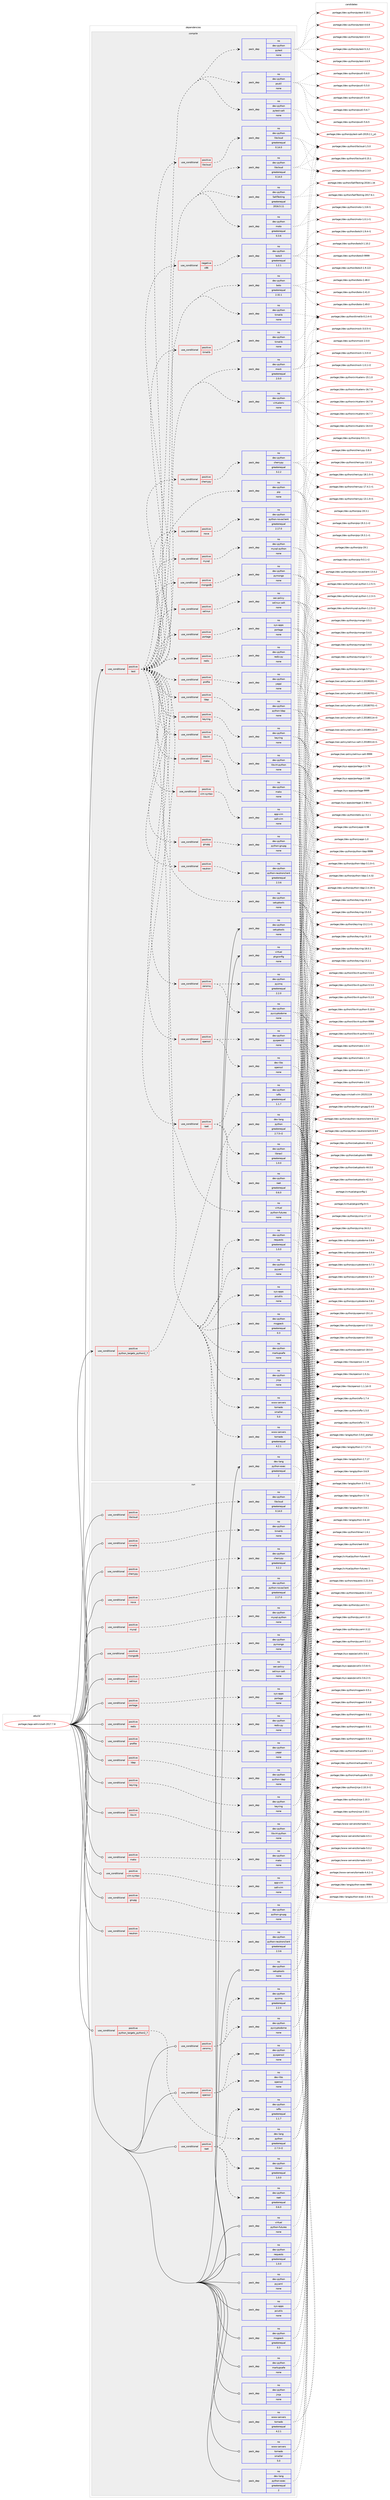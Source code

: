 digraph prolog {

# *************
# Graph options
# *************

newrank=true;
concentrate=true;
compound=true;
graph [rankdir=LR,fontname=Helvetica,fontsize=10,ranksep=1.5];#, ranksep=2.5, nodesep=0.2];
edge  [arrowhead=vee];
node  [fontname=Helvetica,fontsize=10];

# **********
# The ebuild
# **********

subgraph cluster_leftcol {
color=gray;
label=<<i>ebuild</i>>;
id [label="portage://app-admin/salt-2017.7.8", color=red, width=4, href="../app-admin/salt-2017.7.8.svg"];
}

# ****************
# The dependencies
# ****************

subgraph cluster_midcol {
color=gray;
label=<<i>dependencies</i>>;
subgraph cluster_compile {
fillcolor="#eeeeee";
style=filled;
label=<<i>compile</i>>;
subgraph cond154078 {
dependency651865 [label=<<TABLE BORDER="0" CELLBORDER="1" CELLSPACING="0" CELLPADDING="4"><TR><TD ROWSPAN="3" CELLPADDING="10">use_conditional</TD></TR><TR><TD>positive</TD></TR><TR><TD>python_targets_python2_7</TD></TR></TABLE>>, shape=none, color=red];
subgraph pack489101 {
dependency651866 [label=<<TABLE BORDER="0" CELLBORDER="1" CELLSPACING="0" CELLPADDING="4" WIDTH="220"><TR><TD ROWSPAN="6" CELLPADDING="30">pack_dep</TD></TR><TR><TD WIDTH="110">no</TD></TR><TR><TD>dev-lang</TD></TR><TR><TD>python</TD></TR><TR><TD>greaterequal</TD></TR><TR><TD>2.7.5-r2</TD></TR></TABLE>>, shape=none, color=blue];
}
dependency651865:e -> dependency651866:w [weight=20,style="dashed",arrowhead="vee"];
}
id:e -> dependency651865:w [weight=20,style="solid",arrowhead="vee"];
subgraph cond154079 {
dependency651867 [label=<<TABLE BORDER="0" CELLBORDER="1" CELLSPACING="0" CELLPADDING="4"><TR><TD ROWSPAN="3" CELLPADDING="10">use_conditional</TD></TR><TR><TD>positive</TD></TR><TR><TD>test</TD></TR></TABLE>>, shape=none, color=red];
subgraph pack489102 {
dependency651868 [label=<<TABLE BORDER="0" CELLBORDER="1" CELLSPACING="0" CELLPADDING="4" WIDTH="220"><TR><TD ROWSPAN="6" CELLPADDING="30">pack_dep</TD></TR><TR><TD WIDTH="110">no</TD></TR><TR><TD>dev-python</TD></TR><TR><TD>pytest-salt</TD></TR><TR><TD>none</TD></TR><TR><TD></TD></TR></TABLE>>, shape=none, color=blue];
}
dependency651867:e -> dependency651868:w [weight=20,style="dashed",arrowhead="vee"];
subgraph pack489103 {
dependency651869 [label=<<TABLE BORDER="0" CELLBORDER="1" CELLSPACING="0" CELLPADDING="4" WIDTH="220"><TR><TD ROWSPAN="6" CELLPADDING="30">pack_dep</TD></TR><TR><TD WIDTH="110">no</TD></TR><TR><TD>dev-python</TD></TR><TR><TD>psutil</TD></TR><TR><TD>none</TD></TR><TR><TD></TD></TR></TABLE>>, shape=none, color=blue];
}
dependency651867:e -> dependency651869:w [weight=20,style="dashed",arrowhead="vee"];
subgraph pack489104 {
dependency651870 [label=<<TABLE BORDER="0" CELLBORDER="1" CELLSPACING="0" CELLPADDING="4" WIDTH="220"><TR><TD ROWSPAN="6" CELLPADDING="30">pack_dep</TD></TR><TR><TD WIDTH="110">no</TD></TR><TR><TD>dev-python</TD></TR><TR><TD>pytest</TD></TR><TR><TD>none</TD></TR><TR><TD></TD></TR></TABLE>>, shape=none, color=blue];
}
dependency651867:e -> dependency651870:w [weight=20,style="dashed",arrowhead="vee"];
subgraph pack489105 {
dependency651871 [label=<<TABLE BORDER="0" CELLBORDER="1" CELLSPACING="0" CELLPADDING="4" WIDTH="220"><TR><TD ROWSPAN="6" CELLPADDING="30">pack_dep</TD></TR><TR><TD WIDTH="110">no</TD></TR><TR><TD>dev-python</TD></TR><TR><TD>pip</TD></TR><TR><TD>none</TD></TR><TR><TD></TD></TR></TABLE>>, shape=none, color=blue];
}
dependency651867:e -> dependency651871:w [weight=20,style="dashed",arrowhead="vee"];
subgraph pack489106 {
dependency651872 [label=<<TABLE BORDER="0" CELLBORDER="1" CELLSPACING="0" CELLPADDING="4" WIDTH="220"><TR><TD ROWSPAN="6" CELLPADDING="30">pack_dep</TD></TR><TR><TD WIDTH="110">no</TD></TR><TR><TD>dev-python</TD></TR><TR><TD>virtualenv</TD></TR><TR><TD>none</TD></TR><TR><TD></TD></TR></TABLE>>, shape=none, color=blue];
}
dependency651867:e -> dependency651872:w [weight=20,style="dashed",arrowhead="vee"];
subgraph pack489107 {
dependency651873 [label=<<TABLE BORDER="0" CELLBORDER="1" CELLSPACING="0" CELLPADDING="4" WIDTH="220"><TR><TD ROWSPAN="6" CELLPADDING="30">pack_dep</TD></TR><TR><TD WIDTH="110">no</TD></TR><TR><TD>dev-python</TD></TR><TR><TD>mock</TD></TR><TR><TD>greaterequal</TD></TR><TR><TD>2.0.0</TD></TR></TABLE>>, shape=none, color=blue];
}
dependency651867:e -> dependency651873:w [weight=20,style="dashed",arrowhead="vee"];
subgraph pack489108 {
dependency651874 [label=<<TABLE BORDER="0" CELLBORDER="1" CELLSPACING="0" CELLPADDING="4" WIDTH="220"><TR><TD ROWSPAN="6" CELLPADDING="30">pack_dep</TD></TR><TR><TD WIDTH="110">no</TD></TR><TR><TD>dev-python</TD></TR><TR><TD>timelib</TD></TR><TR><TD>none</TD></TR><TR><TD></TD></TR></TABLE>>, shape=none, color=blue];
}
dependency651867:e -> dependency651874:w [weight=20,style="dashed",arrowhead="vee"];
subgraph pack489109 {
dependency651875 [label=<<TABLE BORDER="0" CELLBORDER="1" CELLSPACING="0" CELLPADDING="4" WIDTH="220"><TR><TD ROWSPAN="6" CELLPADDING="30">pack_dep</TD></TR><TR><TD WIDTH="110">no</TD></TR><TR><TD>dev-python</TD></TR><TR><TD>boto</TD></TR><TR><TD>greaterequal</TD></TR><TR><TD>2.32.1</TD></TR></TABLE>>, shape=none, color=blue];
}
dependency651867:e -> dependency651875:w [weight=20,style="dashed",arrowhead="vee"];
subgraph cond154080 {
dependency651876 [label=<<TABLE BORDER="0" CELLBORDER="1" CELLSPACING="0" CELLPADDING="4"><TR><TD ROWSPAN="3" CELLPADDING="10">use_conditional</TD></TR><TR><TD>negative</TD></TR><TR><TD>x86</TD></TR></TABLE>>, shape=none, color=red];
subgraph pack489110 {
dependency651877 [label=<<TABLE BORDER="0" CELLBORDER="1" CELLSPACING="0" CELLPADDING="4" WIDTH="220"><TR><TD ROWSPAN="6" CELLPADDING="30">pack_dep</TD></TR><TR><TD WIDTH="110">no</TD></TR><TR><TD>dev-python</TD></TR><TR><TD>boto3</TD></TR><TR><TD>greaterequal</TD></TR><TR><TD>1.2.1</TD></TR></TABLE>>, shape=none, color=blue];
}
dependency651876:e -> dependency651877:w [weight=20,style="dashed",arrowhead="vee"];
}
dependency651867:e -> dependency651876:w [weight=20,style="dashed",arrowhead="vee"];
subgraph pack489111 {
dependency651878 [label=<<TABLE BORDER="0" CELLBORDER="1" CELLSPACING="0" CELLPADDING="4" WIDTH="220"><TR><TD ROWSPAN="6" CELLPADDING="30">pack_dep</TD></TR><TR><TD WIDTH="110">no</TD></TR><TR><TD>dev-python</TD></TR><TR><TD>moto</TD></TR><TR><TD>greaterequal</TD></TR><TR><TD>0.3.6</TD></TR></TABLE>>, shape=none, color=blue];
}
dependency651867:e -> dependency651878:w [weight=20,style="dashed",arrowhead="vee"];
subgraph pack489112 {
dependency651879 [label=<<TABLE BORDER="0" CELLBORDER="1" CELLSPACING="0" CELLPADDING="4" WIDTH="220"><TR><TD ROWSPAN="6" CELLPADDING="30">pack_dep</TD></TR><TR><TD WIDTH="110">no</TD></TR><TR><TD>dev-python</TD></TR><TR><TD>SaltTesting</TD></TR><TR><TD>greaterequal</TD></TR><TR><TD>2016.5.11</TD></TR></TABLE>>, shape=none, color=blue];
}
dependency651867:e -> dependency651879:w [weight=20,style="dashed",arrowhead="vee"];
subgraph pack489113 {
dependency651880 [label=<<TABLE BORDER="0" CELLBORDER="1" CELLSPACING="0" CELLPADDING="4" WIDTH="220"><TR><TD ROWSPAN="6" CELLPADDING="30">pack_dep</TD></TR><TR><TD WIDTH="110">no</TD></TR><TR><TD>dev-python</TD></TR><TR><TD>libcloud</TD></TR><TR><TD>greaterequal</TD></TR><TR><TD>0.14.0</TD></TR></TABLE>>, shape=none, color=blue];
}
dependency651867:e -> dependency651880:w [weight=20,style="dashed",arrowhead="vee"];
subgraph pack489114 {
dependency651881 [label=<<TABLE BORDER="0" CELLBORDER="1" CELLSPACING="0" CELLPADDING="4" WIDTH="220"><TR><TD ROWSPAN="6" CELLPADDING="30">pack_dep</TD></TR><TR><TD WIDTH="110">no</TD></TR><TR><TD>sys-apps</TD></TR><TR><TD>pciutils</TD></TR><TR><TD>none</TD></TR><TR><TD></TD></TR></TABLE>>, shape=none, color=blue];
}
dependency651867:e -> dependency651881:w [weight=20,style="dashed",arrowhead="vee"];
subgraph pack489115 {
dependency651882 [label=<<TABLE BORDER="0" CELLBORDER="1" CELLSPACING="0" CELLPADDING="4" WIDTH="220"><TR><TD ROWSPAN="6" CELLPADDING="30">pack_dep</TD></TR><TR><TD WIDTH="110">no</TD></TR><TR><TD>dev-python</TD></TR><TR><TD>jinja</TD></TR><TR><TD>none</TD></TR><TR><TD></TD></TR></TABLE>>, shape=none, color=blue];
}
dependency651867:e -> dependency651882:w [weight=20,style="dashed",arrowhead="vee"];
subgraph pack489116 {
dependency651883 [label=<<TABLE BORDER="0" CELLBORDER="1" CELLSPACING="0" CELLPADDING="4" WIDTH="220"><TR><TD ROWSPAN="6" CELLPADDING="30">pack_dep</TD></TR><TR><TD WIDTH="110">no</TD></TR><TR><TD>dev-python</TD></TR><TR><TD>msgpack</TD></TR><TR><TD>greaterequal</TD></TR><TR><TD>0.3</TD></TR></TABLE>>, shape=none, color=blue];
}
dependency651867:e -> dependency651883:w [weight=20,style="dashed",arrowhead="vee"];
subgraph pack489117 {
dependency651884 [label=<<TABLE BORDER="0" CELLBORDER="1" CELLSPACING="0" CELLPADDING="4" WIDTH="220"><TR><TD ROWSPAN="6" CELLPADDING="30">pack_dep</TD></TR><TR><TD WIDTH="110">no</TD></TR><TR><TD>dev-python</TD></TR><TR><TD>pyyaml</TD></TR><TR><TD>none</TD></TR><TR><TD></TD></TR></TABLE>>, shape=none, color=blue];
}
dependency651867:e -> dependency651884:w [weight=20,style="dashed",arrowhead="vee"];
subgraph pack489118 {
dependency651885 [label=<<TABLE BORDER="0" CELLBORDER="1" CELLSPACING="0" CELLPADDING="4" WIDTH="220"><TR><TD ROWSPAN="6" CELLPADDING="30">pack_dep</TD></TR><TR><TD WIDTH="110">no</TD></TR><TR><TD>dev-python</TD></TR><TR><TD>markupsafe</TD></TR><TR><TD>none</TD></TR><TR><TD></TD></TR></TABLE>>, shape=none, color=blue];
}
dependency651867:e -> dependency651885:w [weight=20,style="dashed",arrowhead="vee"];
subgraph pack489119 {
dependency651886 [label=<<TABLE BORDER="0" CELLBORDER="1" CELLSPACING="0" CELLPADDING="4" WIDTH="220"><TR><TD ROWSPAN="6" CELLPADDING="30">pack_dep</TD></TR><TR><TD WIDTH="110">no</TD></TR><TR><TD>dev-python</TD></TR><TR><TD>requests</TD></TR><TR><TD>greaterequal</TD></TR><TR><TD>1.0.0</TD></TR></TABLE>>, shape=none, color=blue];
}
dependency651867:e -> dependency651886:w [weight=20,style="dashed",arrowhead="vee"];
subgraph pack489120 {
dependency651887 [label=<<TABLE BORDER="0" CELLBORDER="1" CELLSPACING="0" CELLPADDING="4" WIDTH="220"><TR><TD ROWSPAN="6" CELLPADDING="30">pack_dep</TD></TR><TR><TD WIDTH="110">no</TD></TR><TR><TD>dev-python</TD></TR><TR><TD>setuptools</TD></TR><TR><TD>none</TD></TR><TR><TD></TD></TR></TABLE>>, shape=none, color=blue];
}
dependency651867:e -> dependency651887:w [weight=20,style="dashed",arrowhead="vee"];
subgraph pack489121 {
dependency651888 [label=<<TABLE BORDER="0" CELLBORDER="1" CELLSPACING="0" CELLPADDING="4" WIDTH="220"><TR><TD ROWSPAN="6" CELLPADDING="30">pack_dep</TD></TR><TR><TD WIDTH="110">no</TD></TR><TR><TD>www-servers</TD></TR><TR><TD>tornado</TD></TR><TR><TD>greaterequal</TD></TR><TR><TD>4.2.1</TD></TR></TABLE>>, shape=none, color=blue];
}
dependency651867:e -> dependency651888:w [weight=20,style="dashed",arrowhead="vee"];
subgraph pack489122 {
dependency651889 [label=<<TABLE BORDER="0" CELLBORDER="1" CELLSPACING="0" CELLPADDING="4" WIDTH="220"><TR><TD ROWSPAN="6" CELLPADDING="30">pack_dep</TD></TR><TR><TD WIDTH="110">no</TD></TR><TR><TD>www-servers</TD></TR><TR><TD>tornado</TD></TR><TR><TD>smaller</TD></TR><TR><TD>5.0</TD></TR></TABLE>>, shape=none, color=blue];
}
dependency651867:e -> dependency651889:w [weight=20,style="dashed",arrowhead="vee"];
subgraph pack489123 {
dependency651890 [label=<<TABLE BORDER="0" CELLBORDER="1" CELLSPACING="0" CELLPADDING="4" WIDTH="220"><TR><TD ROWSPAN="6" CELLPADDING="30">pack_dep</TD></TR><TR><TD WIDTH="110">no</TD></TR><TR><TD>virtual</TD></TR><TR><TD>python-futures</TD></TR><TR><TD>none</TD></TR><TR><TD></TD></TR></TABLE>>, shape=none, color=blue];
}
dependency651867:e -> dependency651890:w [weight=20,style="dashed",arrowhead="vee"];
subgraph cond154081 {
dependency651891 [label=<<TABLE BORDER="0" CELLBORDER="1" CELLSPACING="0" CELLPADDING="4"><TR><TD ROWSPAN="3" CELLPADDING="10">use_conditional</TD></TR><TR><TD>positive</TD></TR><TR><TD>libcloud</TD></TR></TABLE>>, shape=none, color=red];
subgraph pack489124 {
dependency651892 [label=<<TABLE BORDER="0" CELLBORDER="1" CELLSPACING="0" CELLPADDING="4" WIDTH="220"><TR><TD ROWSPAN="6" CELLPADDING="30">pack_dep</TD></TR><TR><TD WIDTH="110">no</TD></TR><TR><TD>dev-python</TD></TR><TR><TD>libcloud</TD></TR><TR><TD>greaterequal</TD></TR><TR><TD>0.14.0</TD></TR></TABLE>>, shape=none, color=blue];
}
dependency651891:e -> dependency651892:w [weight=20,style="dashed",arrowhead="vee"];
}
dependency651867:e -> dependency651891:w [weight=20,style="dashed",arrowhead="vee"];
subgraph cond154082 {
dependency651893 [label=<<TABLE BORDER="0" CELLBORDER="1" CELLSPACING="0" CELLPADDING="4"><TR><TD ROWSPAN="3" CELLPADDING="10">use_conditional</TD></TR><TR><TD>positive</TD></TR><TR><TD>mako</TD></TR></TABLE>>, shape=none, color=red];
subgraph pack489125 {
dependency651894 [label=<<TABLE BORDER="0" CELLBORDER="1" CELLSPACING="0" CELLPADDING="4" WIDTH="220"><TR><TD ROWSPAN="6" CELLPADDING="30">pack_dep</TD></TR><TR><TD WIDTH="110">no</TD></TR><TR><TD>dev-python</TD></TR><TR><TD>mako</TD></TR><TR><TD>none</TD></TR><TR><TD></TD></TR></TABLE>>, shape=none, color=blue];
}
dependency651893:e -> dependency651894:w [weight=20,style="dashed",arrowhead="vee"];
}
dependency651867:e -> dependency651893:w [weight=20,style="dashed",arrowhead="vee"];
subgraph cond154083 {
dependency651895 [label=<<TABLE BORDER="0" CELLBORDER="1" CELLSPACING="0" CELLPADDING="4"><TR><TD ROWSPAN="3" CELLPADDING="10">use_conditional</TD></TR><TR><TD>positive</TD></TR><TR><TD>ldap</TD></TR></TABLE>>, shape=none, color=red];
subgraph pack489126 {
dependency651896 [label=<<TABLE BORDER="0" CELLBORDER="1" CELLSPACING="0" CELLPADDING="4" WIDTH="220"><TR><TD ROWSPAN="6" CELLPADDING="30">pack_dep</TD></TR><TR><TD WIDTH="110">no</TD></TR><TR><TD>dev-python</TD></TR><TR><TD>python-ldap</TD></TR><TR><TD>none</TD></TR><TR><TD></TD></TR></TABLE>>, shape=none, color=blue];
}
dependency651895:e -> dependency651896:w [weight=20,style="dashed",arrowhead="vee"];
}
dependency651867:e -> dependency651895:w [weight=20,style="dashed",arrowhead="vee"];
subgraph cond154084 {
dependency651897 [label=<<TABLE BORDER="0" CELLBORDER="1" CELLSPACING="0" CELLPADDING="4"><TR><TD ROWSPAN="3" CELLPADDING="10">use_conditional</TD></TR><TR><TD>positive</TD></TR><TR><TD>libvirt</TD></TR></TABLE>>, shape=none, color=red];
subgraph pack489127 {
dependency651898 [label=<<TABLE BORDER="0" CELLBORDER="1" CELLSPACING="0" CELLPADDING="4" WIDTH="220"><TR><TD ROWSPAN="6" CELLPADDING="30">pack_dep</TD></TR><TR><TD WIDTH="110">no</TD></TR><TR><TD>dev-python</TD></TR><TR><TD>libvirt-python</TD></TR><TR><TD>none</TD></TR><TR><TD></TD></TR></TABLE>>, shape=none, color=blue];
}
dependency651897:e -> dependency651898:w [weight=20,style="dashed",arrowhead="vee"];
}
dependency651867:e -> dependency651897:w [weight=20,style="dashed",arrowhead="vee"];
subgraph cond154085 {
dependency651899 [label=<<TABLE BORDER="0" CELLBORDER="1" CELLSPACING="0" CELLPADDING="4"><TR><TD ROWSPAN="3" CELLPADDING="10">use_conditional</TD></TR><TR><TD>positive</TD></TR><TR><TD>openssl</TD></TR></TABLE>>, shape=none, color=red];
subgraph pack489128 {
dependency651900 [label=<<TABLE BORDER="0" CELLBORDER="1" CELLSPACING="0" CELLPADDING="4" WIDTH="220"><TR><TD ROWSPAN="6" CELLPADDING="30">pack_dep</TD></TR><TR><TD WIDTH="110">no</TD></TR><TR><TD>dev-libs</TD></TR><TR><TD>openssl</TD></TR><TR><TD>none</TD></TR><TR><TD></TD></TR></TABLE>>, shape=none, color=blue];
}
dependency651899:e -> dependency651900:w [weight=20,style="dashed",arrowhead="vee"];
subgraph pack489129 {
dependency651901 [label=<<TABLE BORDER="0" CELLBORDER="1" CELLSPACING="0" CELLPADDING="4" WIDTH="220"><TR><TD ROWSPAN="6" CELLPADDING="30">pack_dep</TD></TR><TR><TD WIDTH="110">no</TD></TR><TR><TD>dev-python</TD></TR><TR><TD>pyopenssl</TD></TR><TR><TD>none</TD></TR><TR><TD></TD></TR></TABLE>>, shape=none, color=blue];
}
dependency651899:e -> dependency651901:w [weight=20,style="dashed",arrowhead="vee"];
}
dependency651867:e -> dependency651899:w [weight=20,style="dashed",arrowhead="vee"];
subgraph cond154086 {
dependency651902 [label=<<TABLE BORDER="0" CELLBORDER="1" CELLSPACING="0" CELLPADDING="4"><TR><TD ROWSPAN="3" CELLPADDING="10">use_conditional</TD></TR><TR><TD>positive</TD></TR><TR><TD>raet</TD></TR></TABLE>>, shape=none, color=red];
subgraph pack489130 {
dependency651903 [label=<<TABLE BORDER="0" CELLBORDER="1" CELLSPACING="0" CELLPADDING="4" WIDTH="220"><TR><TD ROWSPAN="6" CELLPADDING="30">pack_dep</TD></TR><TR><TD WIDTH="110">no</TD></TR><TR><TD>dev-python</TD></TR><TR><TD>libnacl</TD></TR><TR><TD>greaterequal</TD></TR><TR><TD>1.0.0</TD></TR></TABLE>>, shape=none, color=blue];
}
dependency651902:e -> dependency651903:w [weight=20,style="dashed",arrowhead="vee"];
subgraph pack489131 {
dependency651904 [label=<<TABLE BORDER="0" CELLBORDER="1" CELLSPACING="0" CELLPADDING="4" WIDTH="220"><TR><TD ROWSPAN="6" CELLPADDING="30">pack_dep</TD></TR><TR><TD WIDTH="110">no</TD></TR><TR><TD>dev-python</TD></TR><TR><TD>ioflo</TD></TR><TR><TD>greaterequal</TD></TR><TR><TD>1.1.7</TD></TR></TABLE>>, shape=none, color=blue];
}
dependency651902:e -> dependency651904:w [weight=20,style="dashed",arrowhead="vee"];
subgraph pack489132 {
dependency651905 [label=<<TABLE BORDER="0" CELLBORDER="1" CELLSPACING="0" CELLPADDING="4" WIDTH="220"><TR><TD ROWSPAN="6" CELLPADDING="30">pack_dep</TD></TR><TR><TD WIDTH="110">no</TD></TR><TR><TD>dev-python</TD></TR><TR><TD>raet</TD></TR><TR><TD>greaterequal</TD></TR><TR><TD>0.6.0</TD></TR></TABLE>>, shape=none, color=blue];
}
dependency651902:e -> dependency651905:w [weight=20,style="dashed",arrowhead="vee"];
}
dependency651867:e -> dependency651902:w [weight=20,style="dashed",arrowhead="vee"];
subgraph cond154087 {
dependency651906 [label=<<TABLE BORDER="0" CELLBORDER="1" CELLSPACING="0" CELLPADDING="4"><TR><TD ROWSPAN="3" CELLPADDING="10">use_conditional</TD></TR><TR><TD>positive</TD></TR><TR><TD>zeromq</TD></TR></TABLE>>, shape=none, color=red];
subgraph pack489133 {
dependency651907 [label=<<TABLE BORDER="0" CELLBORDER="1" CELLSPACING="0" CELLPADDING="4" WIDTH="220"><TR><TD ROWSPAN="6" CELLPADDING="30">pack_dep</TD></TR><TR><TD WIDTH="110">no</TD></TR><TR><TD>dev-python</TD></TR><TR><TD>pyzmq</TD></TR><TR><TD>greaterequal</TD></TR><TR><TD>2.2.0</TD></TR></TABLE>>, shape=none, color=blue];
}
dependency651906:e -> dependency651907:w [weight=20,style="dashed",arrowhead="vee"];
subgraph pack489134 {
dependency651908 [label=<<TABLE BORDER="0" CELLBORDER="1" CELLSPACING="0" CELLPADDING="4" WIDTH="220"><TR><TD ROWSPAN="6" CELLPADDING="30">pack_dep</TD></TR><TR><TD WIDTH="110">no</TD></TR><TR><TD>dev-python</TD></TR><TR><TD>pycryptodome</TD></TR><TR><TD>none</TD></TR><TR><TD></TD></TR></TABLE>>, shape=none, color=blue];
}
dependency651906:e -> dependency651908:w [weight=20,style="dashed",arrowhead="vee"];
}
dependency651867:e -> dependency651906:w [weight=20,style="dashed",arrowhead="vee"];
subgraph cond154088 {
dependency651909 [label=<<TABLE BORDER="0" CELLBORDER="1" CELLSPACING="0" CELLPADDING="4"><TR><TD ROWSPAN="3" CELLPADDING="10">use_conditional</TD></TR><TR><TD>positive</TD></TR><TR><TD>cherrypy</TD></TR></TABLE>>, shape=none, color=red];
subgraph pack489135 {
dependency651910 [label=<<TABLE BORDER="0" CELLBORDER="1" CELLSPACING="0" CELLPADDING="4" WIDTH="220"><TR><TD ROWSPAN="6" CELLPADDING="30">pack_dep</TD></TR><TR><TD WIDTH="110">no</TD></TR><TR><TD>dev-python</TD></TR><TR><TD>cherrypy</TD></TR><TR><TD>greaterequal</TD></TR><TR><TD>3.2.2</TD></TR></TABLE>>, shape=none, color=blue];
}
dependency651909:e -> dependency651910:w [weight=20,style="dashed",arrowhead="vee"];
}
dependency651867:e -> dependency651909:w [weight=20,style="dashed",arrowhead="vee"];
subgraph cond154089 {
dependency651911 [label=<<TABLE BORDER="0" CELLBORDER="1" CELLSPACING="0" CELLPADDING="4"><TR><TD ROWSPAN="3" CELLPADDING="10">use_conditional</TD></TR><TR><TD>positive</TD></TR><TR><TD>mongodb</TD></TR></TABLE>>, shape=none, color=red];
subgraph pack489136 {
dependency651912 [label=<<TABLE BORDER="0" CELLBORDER="1" CELLSPACING="0" CELLPADDING="4" WIDTH="220"><TR><TD ROWSPAN="6" CELLPADDING="30">pack_dep</TD></TR><TR><TD WIDTH="110">no</TD></TR><TR><TD>dev-python</TD></TR><TR><TD>pymongo</TD></TR><TR><TD>none</TD></TR><TR><TD></TD></TR></TABLE>>, shape=none, color=blue];
}
dependency651911:e -> dependency651912:w [weight=20,style="dashed",arrowhead="vee"];
}
dependency651867:e -> dependency651911:w [weight=20,style="dashed",arrowhead="vee"];
subgraph cond154090 {
dependency651913 [label=<<TABLE BORDER="0" CELLBORDER="1" CELLSPACING="0" CELLPADDING="4"><TR><TD ROWSPAN="3" CELLPADDING="10">use_conditional</TD></TR><TR><TD>positive</TD></TR><TR><TD>portage</TD></TR></TABLE>>, shape=none, color=red];
subgraph pack489137 {
dependency651914 [label=<<TABLE BORDER="0" CELLBORDER="1" CELLSPACING="0" CELLPADDING="4" WIDTH="220"><TR><TD ROWSPAN="6" CELLPADDING="30">pack_dep</TD></TR><TR><TD WIDTH="110">no</TD></TR><TR><TD>sys-apps</TD></TR><TR><TD>portage</TD></TR><TR><TD>none</TD></TR><TR><TD></TD></TR></TABLE>>, shape=none, color=blue];
}
dependency651913:e -> dependency651914:w [weight=20,style="dashed",arrowhead="vee"];
}
dependency651867:e -> dependency651913:w [weight=20,style="dashed",arrowhead="vee"];
subgraph cond154091 {
dependency651915 [label=<<TABLE BORDER="0" CELLBORDER="1" CELLSPACING="0" CELLPADDING="4"><TR><TD ROWSPAN="3" CELLPADDING="10">use_conditional</TD></TR><TR><TD>positive</TD></TR><TR><TD>keyring</TD></TR></TABLE>>, shape=none, color=red];
subgraph pack489138 {
dependency651916 [label=<<TABLE BORDER="0" CELLBORDER="1" CELLSPACING="0" CELLPADDING="4" WIDTH="220"><TR><TD ROWSPAN="6" CELLPADDING="30">pack_dep</TD></TR><TR><TD WIDTH="110">no</TD></TR><TR><TD>dev-python</TD></TR><TR><TD>keyring</TD></TR><TR><TD>none</TD></TR><TR><TD></TD></TR></TABLE>>, shape=none, color=blue];
}
dependency651915:e -> dependency651916:w [weight=20,style="dashed",arrowhead="vee"];
}
dependency651867:e -> dependency651915:w [weight=20,style="dashed",arrowhead="vee"];
subgraph cond154092 {
dependency651917 [label=<<TABLE BORDER="0" CELLBORDER="1" CELLSPACING="0" CELLPADDING="4"><TR><TD ROWSPAN="3" CELLPADDING="10">use_conditional</TD></TR><TR><TD>positive</TD></TR><TR><TD>mysql</TD></TR></TABLE>>, shape=none, color=red];
subgraph pack489139 {
dependency651918 [label=<<TABLE BORDER="0" CELLBORDER="1" CELLSPACING="0" CELLPADDING="4" WIDTH="220"><TR><TD ROWSPAN="6" CELLPADDING="30">pack_dep</TD></TR><TR><TD WIDTH="110">no</TD></TR><TR><TD>dev-python</TD></TR><TR><TD>mysql-python</TD></TR><TR><TD>none</TD></TR><TR><TD></TD></TR></TABLE>>, shape=none, color=blue];
}
dependency651917:e -> dependency651918:w [weight=20,style="dashed",arrowhead="vee"];
}
dependency651867:e -> dependency651917:w [weight=20,style="dashed",arrowhead="vee"];
subgraph cond154093 {
dependency651919 [label=<<TABLE BORDER="0" CELLBORDER="1" CELLSPACING="0" CELLPADDING="4"><TR><TD ROWSPAN="3" CELLPADDING="10">use_conditional</TD></TR><TR><TD>positive</TD></TR><TR><TD>redis</TD></TR></TABLE>>, shape=none, color=red];
subgraph pack489140 {
dependency651920 [label=<<TABLE BORDER="0" CELLBORDER="1" CELLSPACING="0" CELLPADDING="4" WIDTH="220"><TR><TD ROWSPAN="6" CELLPADDING="30">pack_dep</TD></TR><TR><TD WIDTH="110">no</TD></TR><TR><TD>dev-python</TD></TR><TR><TD>redis-py</TD></TR><TR><TD>none</TD></TR><TR><TD></TD></TR></TABLE>>, shape=none, color=blue];
}
dependency651919:e -> dependency651920:w [weight=20,style="dashed",arrowhead="vee"];
}
dependency651867:e -> dependency651919:w [weight=20,style="dashed",arrowhead="vee"];
subgraph cond154094 {
dependency651921 [label=<<TABLE BORDER="0" CELLBORDER="1" CELLSPACING="0" CELLPADDING="4"><TR><TD ROWSPAN="3" CELLPADDING="10">use_conditional</TD></TR><TR><TD>positive</TD></TR><TR><TD>selinux</TD></TR></TABLE>>, shape=none, color=red];
subgraph pack489141 {
dependency651922 [label=<<TABLE BORDER="0" CELLBORDER="1" CELLSPACING="0" CELLPADDING="4" WIDTH="220"><TR><TD ROWSPAN="6" CELLPADDING="30">pack_dep</TD></TR><TR><TD WIDTH="110">no</TD></TR><TR><TD>sec-policy</TD></TR><TR><TD>selinux-salt</TD></TR><TR><TD>none</TD></TR><TR><TD></TD></TR></TABLE>>, shape=none, color=blue];
}
dependency651921:e -> dependency651922:w [weight=20,style="dashed",arrowhead="vee"];
}
dependency651867:e -> dependency651921:w [weight=20,style="dashed",arrowhead="vee"];
subgraph cond154095 {
dependency651923 [label=<<TABLE BORDER="0" CELLBORDER="1" CELLSPACING="0" CELLPADDING="4"><TR><TD ROWSPAN="3" CELLPADDING="10">use_conditional</TD></TR><TR><TD>positive</TD></TR><TR><TD>timelib</TD></TR></TABLE>>, shape=none, color=red];
subgraph pack489142 {
dependency651924 [label=<<TABLE BORDER="0" CELLBORDER="1" CELLSPACING="0" CELLPADDING="4" WIDTH="220"><TR><TD ROWSPAN="6" CELLPADDING="30">pack_dep</TD></TR><TR><TD WIDTH="110">no</TD></TR><TR><TD>dev-python</TD></TR><TR><TD>timelib</TD></TR><TR><TD>none</TD></TR><TR><TD></TD></TR></TABLE>>, shape=none, color=blue];
}
dependency651923:e -> dependency651924:w [weight=20,style="dashed",arrowhead="vee"];
}
dependency651867:e -> dependency651923:w [weight=20,style="dashed",arrowhead="vee"];
subgraph cond154096 {
dependency651925 [label=<<TABLE BORDER="0" CELLBORDER="1" CELLSPACING="0" CELLPADDING="4"><TR><TD ROWSPAN="3" CELLPADDING="10">use_conditional</TD></TR><TR><TD>positive</TD></TR><TR><TD>nova</TD></TR></TABLE>>, shape=none, color=red];
subgraph pack489143 {
dependency651926 [label=<<TABLE BORDER="0" CELLBORDER="1" CELLSPACING="0" CELLPADDING="4" WIDTH="220"><TR><TD ROWSPAN="6" CELLPADDING="30">pack_dep</TD></TR><TR><TD WIDTH="110">no</TD></TR><TR><TD>dev-python</TD></TR><TR><TD>python-novaclient</TD></TR><TR><TD>greaterequal</TD></TR><TR><TD>2.17.0</TD></TR></TABLE>>, shape=none, color=blue];
}
dependency651925:e -> dependency651926:w [weight=20,style="dashed",arrowhead="vee"];
}
dependency651867:e -> dependency651925:w [weight=20,style="dashed",arrowhead="vee"];
subgraph cond154097 {
dependency651927 [label=<<TABLE BORDER="0" CELLBORDER="1" CELLSPACING="0" CELLPADDING="4"><TR><TD ROWSPAN="3" CELLPADDING="10">use_conditional</TD></TR><TR><TD>positive</TD></TR><TR><TD>neutron</TD></TR></TABLE>>, shape=none, color=red];
subgraph pack489144 {
dependency651928 [label=<<TABLE BORDER="0" CELLBORDER="1" CELLSPACING="0" CELLPADDING="4" WIDTH="220"><TR><TD ROWSPAN="6" CELLPADDING="30">pack_dep</TD></TR><TR><TD WIDTH="110">no</TD></TR><TR><TD>dev-python</TD></TR><TR><TD>python-neutronclient</TD></TR><TR><TD>greaterequal</TD></TR><TR><TD>2.3.6</TD></TR></TABLE>>, shape=none, color=blue];
}
dependency651927:e -> dependency651928:w [weight=20,style="dashed",arrowhead="vee"];
}
dependency651867:e -> dependency651927:w [weight=20,style="dashed",arrowhead="vee"];
subgraph cond154098 {
dependency651929 [label=<<TABLE BORDER="0" CELLBORDER="1" CELLSPACING="0" CELLPADDING="4"><TR><TD ROWSPAN="3" CELLPADDING="10">use_conditional</TD></TR><TR><TD>positive</TD></TR><TR><TD>gnupg</TD></TR></TABLE>>, shape=none, color=red];
subgraph pack489145 {
dependency651930 [label=<<TABLE BORDER="0" CELLBORDER="1" CELLSPACING="0" CELLPADDING="4" WIDTH="220"><TR><TD ROWSPAN="6" CELLPADDING="30">pack_dep</TD></TR><TR><TD WIDTH="110">no</TD></TR><TR><TD>dev-python</TD></TR><TR><TD>python-gnupg</TD></TR><TR><TD>none</TD></TR><TR><TD></TD></TR></TABLE>>, shape=none, color=blue];
}
dependency651929:e -> dependency651930:w [weight=20,style="dashed",arrowhead="vee"];
}
dependency651867:e -> dependency651929:w [weight=20,style="dashed",arrowhead="vee"];
subgraph cond154099 {
dependency651931 [label=<<TABLE BORDER="0" CELLBORDER="1" CELLSPACING="0" CELLPADDING="4"><TR><TD ROWSPAN="3" CELLPADDING="10">use_conditional</TD></TR><TR><TD>positive</TD></TR><TR><TD>profile</TD></TR></TABLE>>, shape=none, color=red];
subgraph pack489146 {
dependency651932 [label=<<TABLE BORDER="0" CELLBORDER="1" CELLSPACING="0" CELLPADDING="4" WIDTH="220"><TR><TD ROWSPAN="6" CELLPADDING="30">pack_dep</TD></TR><TR><TD WIDTH="110">no</TD></TR><TR><TD>dev-python</TD></TR><TR><TD>yappi</TD></TR><TR><TD>none</TD></TR><TR><TD></TD></TR></TABLE>>, shape=none, color=blue];
}
dependency651931:e -> dependency651932:w [weight=20,style="dashed",arrowhead="vee"];
}
dependency651867:e -> dependency651931:w [weight=20,style="dashed",arrowhead="vee"];
subgraph cond154100 {
dependency651933 [label=<<TABLE BORDER="0" CELLBORDER="1" CELLSPACING="0" CELLPADDING="4"><TR><TD ROWSPAN="3" CELLPADDING="10">use_conditional</TD></TR><TR><TD>positive</TD></TR><TR><TD>vim-syntax</TD></TR></TABLE>>, shape=none, color=red];
subgraph pack489147 {
dependency651934 [label=<<TABLE BORDER="0" CELLBORDER="1" CELLSPACING="0" CELLPADDING="4" WIDTH="220"><TR><TD ROWSPAN="6" CELLPADDING="30">pack_dep</TD></TR><TR><TD WIDTH="110">no</TD></TR><TR><TD>app-vim</TD></TR><TR><TD>salt-vim</TD></TR><TR><TD>none</TD></TR><TR><TD></TD></TR></TABLE>>, shape=none, color=blue];
}
dependency651933:e -> dependency651934:w [weight=20,style="dashed",arrowhead="vee"];
}
dependency651867:e -> dependency651933:w [weight=20,style="dashed",arrowhead="vee"];
}
id:e -> dependency651867:w [weight=20,style="solid",arrowhead="vee"];
subgraph pack489148 {
dependency651935 [label=<<TABLE BORDER="0" CELLBORDER="1" CELLSPACING="0" CELLPADDING="4" WIDTH="220"><TR><TD ROWSPAN="6" CELLPADDING="30">pack_dep</TD></TR><TR><TD WIDTH="110">no</TD></TR><TR><TD>dev-lang</TD></TR><TR><TD>python-exec</TD></TR><TR><TD>greaterequal</TD></TR><TR><TD>2</TD></TR></TABLE>>, shape=none, color=blue];
}
id:e -> dependency651935:w [weight=20,style="solid",arrowhead="vee"];
subgraph pack489149 {
dependency651936 [label=<<TABLE BORDER="0" CELLBORDER="1" CELLSPACING="0" CELLPADDING="4" WIDTH="220"><TR><TD ROWSPAN="6" CELLPADDING="30">pack_dep</TD></TR><TR><TD WIDTH="110">no</TD></TR><TR><TD>dev-python</TD></TR><TR><TD>setuptools</TD></TR><TR><TD>none</TD></TR><TR><TD></TD></TR></TABLE>>, shape=none, color=blue];
}
id:e -> dependency651936:w [weight=20,style="solid",arrowhead="vee"];
subgraph pack489150 {
dependency651937 [label=<<TABLE BORDER="0" CELLBORDER="1" CELLSPACING="0" CELLPADDING="4" WIDTH="220"><TR><TD ROWSPAN="6" CELLPADDING="30">pack_dep</TD></TR><TR><TD WIDTH="110">no</TD></TR><TR><TD>virtual</TD></TR><TR><TD>pkgconfig</TD></TR><TR><TD>none</TD></TR><TR><TD></TD></TR></TABLE>>, shape=none, color=blue];
}
id:e -> dependency651937:w [weight=20,style="solid",arrowhead="vee"];
}
subgraph cluster_compileandrun {
fillcolor="#eeeeee";
style=filled;
label=<<i>compile and run</i>>;
}
subgraph cluster_run {
fillcolor="#eeeeee";
style=filled;
label=<<i>run</i>>;
subgraph cond154101 {
dependency651938 [label=<<TABLE BORDER="0" CELLBORDER="1" CELLSPACING="0" CELLPADDING="4"><TR><TD ROWSPAN="3" CELLPADDING="10">use_conditional</TD></TR><TR><TD>positive</TD></TR><TR><TD>cherrypy</TD></TR></TABLE>>, shape=none, color=red];
subgraph pack489151 {
dependency651939 [label=<<TABLE BORDER="0" CELLBORDER="1" CELLSPACING="0" CELLPADDING="4" WIDTH="220"><TR><TD ROWSPAN="6" CELLPADDING="30">pack_dep</TD></TR><TR><TD WIDTH="110">no</TD></TR><TR><TD>dev-python</TD></TR><TR><TD>cherrypy</TD></TR><TR><TD>greaterequal</TD></TR><TR><TD>3.2.2</TD></TR></TABLE>>, shape=none, color=blue];
}
dependency651938:e -> dependency651939:w [weight=20,style="dashed",arrowhead="vee"];
}
id:e -> dependency651938:w [weight=20,style="solid",arrowhead="odot"];
subgraph cond154102 {
dependency651940 [label=<<TABLE BORDER="0" CELLBORDER="1" CELLSPACING="0" CELLPADDING="4"><TR><TD ROWSPAN="3" CELLPADDING="10">use_conditional</TD></TR><TR><TD>positive</TD></TR><TR><TD>gnupg</TD></TR></TABLE>>, shape=none, color=red];
subgraph pack489152 {
dependency651941 [label=<<TABLE BORDER="0" CELLBORDER="1" CELLSPACING="0" CELLPADDING="4" WIDTH="220"><TR><TD ROWSPAN="6" CELLPADDING="30">pack_dep</TD></TR><TR><TD WIDTH="110">no</TD></TR><TR><TD>dev-python</TD></TR><TR><TD>python-gnupg</TD></TR><TR><TD>none</TD></TR><TR><TD></TD></TR></TABLE>>, shape=none, color=blue];
}
dependency651940:e -> dependency651941:w [weight=20,style="dashed",arrowhead="vee"];
}
id:e -> dependency651940:w [weight=20,style="solid",arrowhead="odot"];
subgraph cond154103 {
dependency651942 [label=<<TABLE BORDER="0" CELLBORDER="1" CELLSPACING="0" CELLPADDING="4"><TR><TD ROWSPAN="3" CELLPADDING="10">use_conditional</TD></TR><TR><TD>positive</TD></TR><TR><TD>keyring</TD></TR></TABLE>>, shape=none, color=red];
subgraph pack489153 {
dependency651943 [label=<<TABLE BORDER="0" CELLBORDER="1" CELLSPACING="0" CELLPADDING="4" WIDTH="220"><TR><TD ROWSPAN="6" CELLPADDING="30">pack_dep</TD></TR><TR><TD WIDTH="110">no</TD></TR><TR><TD>dev-python</TD></TR><TR><TD>keyring</TD></TR><TR><TD>none</TD></TR><TR><TD></TD></TR></TABLE>>, shape=none, color=blue];
}
dependency651942:e -> dependency651943:w [weight=20,style="dashed",arrowhead="vee"];
}
id:e -> dependency651942:w [weight=20,style="solid",arrowhead="odot"];
subgraph cond154104 {
dependency651944 [label=<<TABLE BORDER="0" CELLBORDER="1" CELLSPACING="0" CELLPADDING="4"><TR><TD ROWSPAN="3" CELLPADDING="10">use_conditional</TD></TR><TR><TD>positive</TD></TR><TR><TD>ldap</TD></TR></TABLE>>, shape=none, color=red];
subgraph pack489154 {
dependency651945 [label=<<TABLE BORDER="0" CELLBORDER="1" CELLSPACING="0" CELLPADDING="4" WIDTH="220"><TR><TD ROWSPAN="6" CELLPADDING="30">pack_dep</TD></TR><TR><TD WIDTH="110">no</TD></TR><TR><TD>dev-python</TD></TR><TR><TD>python-ldap</TD></TR><TR><TD>none</TD></TR><TR><TD></TD></TR></TABLE>>, shape=none, color=blue];
}
dependency651944:e -> dependency651945:w [weight=20,style="dashed",arrowhead="vee"];
}
id:e -> dependency651944:w [weight=20,style="solid",arrowhead="odot"];
subgraph cond154105 {
dependency651946 [label=<<TABLE BORDER="0" CELLBORDER="1" CELLSPACING="0" CELLPADDING="4"><TR><TD ROWSPAN="3" CELLPADDING="10">use_conditional</TD></TR><TR><TD>positive</TD></TR><TR><TD>libcloud</TD></TR></TABLE>>, shape=none, color=red];
subgraph pack489155 {
dependency651947 [label=<<TABLE BORDER="0" CELLBORDER="1" CELLSPACING="0" CELLPADDING="4" WIDTH="220"><TR><TD ROWSPAN="6" CELLPADDING="30">pack_dep</TD></TR><TR><TD WIDTH="110">no</TD></TR><TR><TD>dev-python</TD></TR><TR><TD>libcloud</TD></TR><TR><TD>greaterequal</TD></TR><TR><TD>0.14.0</TD></TR></TABLE>>, shape=none, color=blue];
}
dependency651946:e -> dependency651947:w [weight=20,style="dashed",arrowhead="vee"];
}
id:e -> dependency651946:w [weight=20,style="solid",arrowhead="odot"];
subgraph cond154106 {
dependency651948 [label=<<TABLE BORDER="0" CELLBORDER="1" CELLSPACING="0" CELLPADDING="4"><TR><TD ROWSPAN="3" CELLPADDING="10">use_conditional</TD></TR><TR><TD>positive</TD></TR><TR><TD>libvirt</TD></TR></TABLE>>, shape=none, color=red];
subgraph pack489156 {
dependency651949 [label=<<TABLE BORDER="0" CELLBORDER="1" CELLSPACING="0" CELLPADDING="4" WIDTH="220"><TR><TD ROWSPAN="6" CELLPADDING="30">pack_dep</TD></TR><TR><TD WIDTH="110">no</TD></TR><TR><TD>dev-python</TD></TR><TR><TD>libvirt-python</TD></TR><TR><TD>none</TD></TR><TR><TD></TD></TR></TABLE>>, shape=none, color=blue];
}
dependency651948:e -> dependency651949:w [weight=20,style="dashed",arrowhead="vee"];
}
id:e -> dependency651948:w [weight=20,style="solid",arrowhead="odot"];
subgraph cond154107 {
dependency651950 [label=<<TABLE BORDER="0" CELLBORDER="1" CELLSPACING="0" CELLPADDING="4"><TR><TD ROWSPAN="3" CELLPADDING="10">use_conditional</TD></TR><TR><TD>positive</TD></TR><TR><TD>mako</TD></TR></TABLE>>, shape=none, color=red];
subgraph pack489157 {
dependency651951 [label=<<TABLE BORDER="0" CELLBORDER="1" CELLSPACING="0" CELLPADDING="4" WIDTH="220"><TR><TD ROWSPAN="6" CELLPADDING="30">pack_dep</TD></TR><TR><TD WIDTH="110">no</TD></TR><TR><TD>dev-python</TD></TR><TR><TD>mako</TD></TR><TR><TD>none</TD></TR><TR><TD></TD></TR></TABLE>>, shape=none, color=blue];
}
dependency651950:e -> dependency651951:w [weight=20,style="dashed",arrowhead="vee"];
}
id:e -> dependency651950:w [weight=20,style="solid",arrowhead="odot"];
subgraph cond154108 {
dependency651952 [label=<<TABLE BORDER="0" CELLBORDER="1" CELLSPACING="0" CELLPADDING="4"><TR><TD ROWSPAN="3" CELLPADDING="10">use_conditional</TD></TR><TR><TD>positive</TD></TR><TR><TD>mongodb</TD></TR></TABLE>>, shape=none, color=red];
subgraph pack489158 {
dependency651953 [label=<<TABLE BORDER="0" CELLBORDER="1" CELLSPACING="0" CELLPADDING="4" WIDTH="220"><TR><TD ROWSPAN="6" CELLPADDING="30">pack_dep</TD></TR><TR><TD WIDTH="110">no</TD></TR><TR><TD>dev-python</TD></TR><TR><TD>pymongo</TD></TR><TR><TD>none</TD></TR><TR><TD></TD></TR></TABLE>>, shape=none, color=blue];
}
dependency651952:e -> dependency651953:w [weight=20,style="dashed",arrowhead="vee"];
}
id:e -> dependency651952:w [weight=20,style="solid",arrowhead="odot"];
subgraph cond154109 {
dependency651954 [label=<<TABLE BORDER="0" CELLBORDER="1" CELLSPACING="0" CELLPADDING="4"><TR><TD ROWSPAN="3" CELLPADDING="10">use_conditional</TD></TR><TR><TD>positive</TD></TR><TR><TD>mysql</TD></TR></TABLE>>, shape=none, color=red];
subgraph pack489159 {
dependency651955 [label=<<TABLE BORDER="0" CELLBORDER="1" CELLSPACING="0" CELLPADDING="4" WIDTH="220"><TR><TD ROWSPAN="6" CELLPADDING="30">pack_dep</TD></TR><TR><TD WIDTH="110">no</TD></TR><TR><TD>dev-python</TD></TR><TR><TD>mysql-python</TD></TR><TR><TD>none</TD></TR><TR><TD></TD></TR></TABLE>>, shape=none, color=blue];
}
dependency651954:e -> dependency651955:w [weight=20,style="dashed",arrowhead="vee"];
}
id:e -> dependency651954:w [weight=20,style="solid",arrowhead="odot"];
subgraph cond154110 {
dependency651956 [label=<<TABLE BORDER="0" CELLBORDER="1" CELLSPACING="0" CELLPADDING="4"><TR><TD ROWSPAN="3" CELLPADDING="10">use_conditional</TD></TR><TR><TD>positive</TD></TR><TR><TD>neutron</TD></TR></TABLE>>, shape=none, color=red];
subgraph pack489160 {
dependency651957 [label=<<TABLE BORDER="0" CELLBORDER="1" CELLSPACING="0" CELLPADDING="4" WIDTH="220"><TR><TD ROWSPAN="6" CELLPADDING="30">pack_dep</TD></TR><TR><TD WIDTH="110">no</TD></TR><TR><TD>dev-python</TD></TR><TR><TD>python-neutronclient</TD></TR><TR><TD>greaterequal</TD></TR><TR><TD>2.3.6</TD></TR></TABLE>>, shape=none, color=blue];
}
dependency651956:e -> dependency651957:w [weight=20,style="dashed",arrowhead="vee"];
}
id:e -> dependency651956:w [weight=20,style="solid",arrowhead="odot"];
subgraph cond154111 {
dependency651958 [label=<<TABLE BORDER="0" CELLBORDER="1" CELLSPACING="0" CELLPADDING="4"><TR><TD ROWSPAN="3" CELLPADDING="10">use_conditional</TD></TR><TR><TD>positive</TD></TR><TR><TD>nova</TD></TR></TABLE>>, shape=none, color=red];
subgraph pack489161 {
dependency651959 [label=<<TABLE BORDER="0" CELLBORDER="1" CELLSPACING="0" CELLPADDING="4" WIDTH="220"><TR><TD ROWSPAN="6" CELLPADDING="30">pack_dep</TD></TR><TR><TD WIDTH="110">no</TD></TR><TR><TD>dev-python</TD></TR><TR><TD>python-novaclient</TD></TR><TR><TD>greaterequal</TD></TR><TR><TD>2.17.0</TD></TR></TABLE>>, shape=none, color=blue];
}
dependency651958:e -> dependency651959:w [weight=20,style="dashed",arrowhead="vee"];
}
id:e -> dependency651958:w [weight=20,style="solid",arrowhead="odot"];
subgraph cond154112 {
dependency651960 [label=<<TABLE BORDER="0" CELLBORDER="1" CELLSPACING="0" CELLPADDING="4"><TR><TD ROWSPAN="3" CELLPADDING="10">use_conditional</TD></TR><TR><TD>positive</TD></TR><TR><TD>openssl</TD></TR></TABLE>>, shape=none, color=red];
subgraph pack489162 {
dependency651961 [label=<<TABLE BORDER="0" CELLBORDER="1" CELLSPACING="0" CELLPADDING="4" WIDTH="220"><TR><TD ROWSPAN="6" CELLPADDING="30">pack_dep</TD></TR><TR><TD WIDTH="110">no</TD></TR><TR><TD>dev-libs</TD></TR><TR><TD>openssl</TD></TR><TR><TD>none</TD></TR><TR><TD></TD></TR></TABLE>>, shape=none, color=blue];
}
dependency651960:e -> dependency651961:w [weight=20,style="dashed",arrowhead="vee"];
subgraph pack489163 {
dependency651962 [label=<<TABLE BORDER="0" CELLBORDER="1" CELLSPACING="0" CELLPADDING="4" WIDTH="220"><TR><TD ROWSPAN="6" CELLPADDING="30">pack_dep</TD></TR><TR><TD WIDTH="110">no</TD></TR><TR><TD>dev-python</TD></TR><TR><TD>pyopenssl</TD></TR><TR><TD>none</TD></TR><TR><TD></TD></TR></TABLE>>, shape=none, color=blue];
}
dependency651960:e -> dependency651962:w [weight=20,style="dashed",arrowhead="vee"];
}
id:e -> dependency651960:w [weight=20,style="solid",arrowhead="odot"];
subgraph cond154113 {
dependency651963 [label=<<TABLE BORDER="0" CELLBORDER="1" CELLSPACING="0" CELLPADDING="4"><TR><TD ROWSPAN="3" CELLPADDING="10">use_conditional</TD></TR><TR><TD>positive</TD></TR><TR><TD>portage</TD></TR></TABLE>>, shape=none, color=red];
subgraph pack489164 {
dependency651964 [label=<<TABLE BORDER="0" CELLBORDER="1" CELLSPACING="0" CELLPADDING="4" WIDTH="220"><TR><TD ROWSPAN="6" CELLPADDING="30">pack_dep</TD></TR><TR><TD WIDTH="110">no</TD></TR><TR><TD>sys-apps</TD></TR><TR><TD>portage</TD></TR><TR><TD>none</TD></TR><TR><TD></TD></TR></TABLE>>, shape=none, color=blue];
}
dependency651963:e -> dependency651964:w [weight=20,style="dashed",arrowhead="vee"];
}
id:e -> dependency651963:w [weight=20,style="solid",arrowhead="odot"];
subgraph cond154114 {
dependency651965 [label=<<TABLE BORDER="0" CELLBORDER="1" CELLSPACING="0" CELLPADDING="4"><TR><TD ROWSPAN="3" CELLPADDING="10">use_conditional</TD></TR><TR><TD>positive</TD></TR><TR><TD>profile</TD></TR></TABLE>>, shape=none, color=red];
subgraph pack489165 {
dependency651966 [label=<<TABLE BORDER="0" CELLBORDER="1" CELLSPACING="0" CELLPADDING="4" WIDTH="220"><TR><TD ROWSPAN="6" CELLPADDING="30">pack_dep</TD></TR><TR><TD WIDTH="110">no</TD></TR><TR><TD>dev-python</TD></TR><TR><TD>yappi</TD></TR><TR><TD>none</TD></TR><TR><TD></TD></TR></TABLE>>, shape=none, color=blue];
}
dependency651965:e -> dependency651966:w [weight=20,style="dashed",arrowhead="vee"];
}
id:e -> dependency651965:w [weight=20,style="solid",arrowhead="odot"];
subgraph cond154115 {
dependency651967 [label=<<TABLE BORDER="0" CELLBORDER="1" CELLSPACING="0" CELLPADDING="4"><TR><TD ROWSPAN="3" CELLPADDING="10">use_conditional</TD></TR><TR><TD>positive</TD></TR><TR><TD>python_targets_python2_7</TD></TR></TABLE>>, shape=none, color=red];
subgraph pack489166 {
dependency651968 [label=<<TABLE BORDER="0" CELLBORDER="1" CELLSPACING="0" CELLPADDING="4" WIDTH="220"><TR><TD ROWSPAN="6" CELLPADDING="30">pack_dep</TD></TR><TR><TD WIDTH="110">no</TD></TR><TR><TD>dev-lang</TD></TR><TR><TD>python</TD></TR><TR><TD>greaterequal</TD></TR><TR><TD>2.7.5-r2</TD></TR></TABLE>>, shape=none, color=blue];
}
dependency651967:e -> dependency651968:w [weight=20,style="dashed",arrowhead="vee"];
}
id:e -> dependency651967:w [weight=20,style="solid",arrowhead="odot"];
subgraph cond154116 {
dependency651969 [label=<<TABLE BORDER="0" CELLBORDER="1" CELLSPACING="0" CELLPADDING="4"><TR><TD ROWSPAN="3" CELLPADDING="10">use_conditional</TD></TR><TR><TD>positive</TD></TR><TR><TD>raet</TD></TR></TABLE>>, shape=none, color=red];
subgraph pack489167 {
dependency651970 [label=<<TABLE BORDER="0" CELLBORDER="1" CELLSPACING="0" CELLPADDING="4" WIDTH="220"><TR><TD ROWSPAN="6" CELLPADDING="30">pack_dep</TD></TR><TR><TD WIDTH="110">no</TD></TR><TR><TD>dev-python</TD></TR><TR><TD>libnacl</TD></TR><TR><TD>greaterequal</TD></TR><TR><TD>1.0.0</TD></TR></TABLE>>, shape=none, color=blue];
}
dependency651969:e -> dependency651970:w [weight=20,style="dashed",arrowhead="vee"];
subgraph pack489168 {
dependency651971 [label=<<TABLE BORDER="0" CELLBORDER="1" CELLSPACING="0" CELLPADDING="4" WIDTH="220"><TR><TD ROWSPAN="6" CELLPADDING="30">pack_dep</TD></TR><TR><TD WIDTH="110">no</TD></TR><TR><TD>dev-python</TD></TR><TR><TD>ioflo</TD></TR><TR><TD>greaterequal</TD></TR><TR><TD>1.1.7</TD></TR></TABLE>>, shape=none, color=blue];
}
dependency651969:e -> dependency651971:w [weight=20,style="dashed",arrowhead="vee"];
subgraph pack489169 {
dependency651972 [label=<<TABLE BORDER="0" CELLBORDER="1" CELLSPACING="0" CELLPADDING="4" WIDTH="220"><TR><TD ROWSPAN="6" CELLPADDING="30">pack_dep</TD></TR><TR><TD WIDTH="110">no</TD></TR><TR><TD>dev-python</TD></TR><TR><TD>raet</TD></TR><TR><TD>greaterequal</TD></TR><TR><TD>0.6.0</TD></TR></TABLE>>, shape=none, color=blue];
}
dependency651969:e -> dependency651972:w [weight=20,style="dashed",arrowhead="vee"];
}
id:e -> dependency651969:w [weight=20,style="solid",arrowhead="odot"];
subgraph cond154117 {
dependency651973 [label=<<TABLE BORDER="0" CELLBORDER="1" CELLSPACING="0" CELLPADDING="4"><TR><TD ROWSPAN="3" CELLPADDING="10">use_conditional</TD></TR><TR><TD>positive</TD></TR><TR><TD>redis</TD></TR></TABLE>>, shape=none, color=red];
subgraph pack489170 {
dependency651974 [label=<<TABLE BORDER="0" CELLBORDER="1" CELLSPACING="0" CELLPADDING="4" WIDTH="220"><TR><TD ROWSPAN="6" CELLPADDING="30">pack_dep</TD></TR><TR><TD WIDTH="110">no</TD></TR><TR><TD>dev-python</TD></TR><TR><TD>redis-py</TD></TR><TR><TD>none</TD></TR><TR><TD></TD></TR></TABLE>>, shape=none, color=blue];
}
dependency651973:e -> dependency651974:w [weight=20,style="dashed",arrowhead="vee"];
}
id:e -> dependency651973:w [weight=20,style="solid",arrowhead="odot"];
subgraph cond154118 {
dependency651975 [label=<<TABLE BORDER="0" CELLBORDER="1" CELLSPACING="0" CELLPADDING="4"><TR><TD ROWSPAN="3" CELLPADDING="10">use_conditional</TD></TR><TR><TD>positive</TD></TR><TR><TD>selinux</TD></TR></TABLE>>, shape=none, color=red];
subgraph pack489171 {
dependency651976 [label=<<TABLE BORDER="0" CELLBORDER="1" CELLSPACING="0" CELLPADDING="4" WIDTH="220"><TR><TD ROWSPAN="6" CELLPADDING="30">pack_dep</TD></TR><TR><TD WIDTH="110">no</TD></TR><TR><TD>sec-policy</TD></TR><TR><TD>selinux-salt</TD></TR><TR><TD>none</TD></TR><TR><TD></TD></TR></TABLE>>, shape=none, color=blue];
}
dependency651975:e -> dependency651976:w [weight=20,style="dashed",arrowhead="vee"];
}
id:e -> dependency651975:w [weight=20,style="solid",arrowhead="odot"];
subgraph cond154119 {
dependency651977 [label=<<TABLE BORDER="0" CELLBORDER="1" CELLSPACING="0" CELLPADDING="4"><TR><TD ROWSPAN="3" CELLPADDING="10">use_conditional</TD></TR><TR><TD>positive</TD></TR><TR><TD>timelib</TD></TR></TABLE>>, shape=none, color=red];
subgraph pack489172 {
dependency651978 [label=<<TABLE BORDER="0" CELLBORDER="1" CELLSPACING="0" CELLPADDING="4" WIDTH="220"><TR><TD ROWSPAN="6" CELLPADDING="30">pack_dep</TD></TR><TR><TD WIDTH="110">no</TD></TR><TR><TD>dev-python</TD></TR><TR><TD>timelib</TD></TR><TR><TD>none</TD></TR><TR><TD></TD></TR></TABLE>>, shape=none, color=blue];
}
dependency651977:e -> dependency651978:w [weight=20,style="dashed",arrowhead="vee"];
}
id:e -> dependency651977:w [weight=20,style="solid",arrowhead="odot"];
subgraph cond154120 {
dependency651979 [label=<<TABLE BORDER="0" CELLBORDER="1" CELLSPACING="0" CELLPADDING="4"><TR><TD ROWSPAN="3" CELLPADDING="10">use_conditional</TD></TR><TR><TD>positive</TD></TR><TR><TD>vim-syntax</TD></TR></TABLE>>, shape=none, color=red];
subgraph pack489173 {
dependency651980 [label=<<TABLE BORDER="0" CELLBORDER="1" CELLSPACING="0" CELLPADDING="4" WIDTH="220"><TR><TD ROWSPAN="6" CELLPADDING="30">pack_dep</TD></TR><TR><TD WIDTH="110">no</TD></TR><TR><TD>app-vim</TD></TR><TR><TD>salt-vim</TD></TR><TR><TD>none</TD></TR><TR><TD></TD></TR></TABLE>>, shape=none, color=blue];
}
dependency651979:e -> dependency651980:w [weight=20,style="dashed",arrowhead="vee"];
}
id:e -> dependency651979:w [weight=20,style="solid",arrowhead="odot"];
subgraph cond154121 {
dependency651981 [label=<<TABLE BORDER="0" CELLBORDER="1" CELLSPACING="0" CELLPADDING="4"><TR><TD ROWSPAN="3" CELLPADDING="10">use_conditional</TD></TR><TR><TD>positive</TD></TR><TR><TD>zeromq</TD></TR></TABLE>>, shape=none, color=red];
subgraph pack489174 {
dependency651982 [label=<<TABLE BORDER="0" CELLBORDER="1" CELLSPACING="0" CELLPADDING="4" WIDTH="220"><TR><TD ROWSPAN="6" CELLPADDING="30">pack_dep</TD></TR><TR><TD WIDTH="110">no</TD></TR><TR><TD>dev-python</TD></TR><TR><TD>pyzmq</TD></TR><TR><TD>greaterequal</TD></TR><TR><TD>2.2.0</TD></TR></TABLE>>, shape=none, color=blue];
}
dependency651981:e -> dependency651982:w [weight=20,style="dashed",arrowhead="vee"];
subgraph pack489175 {
dependency651983 [label=<<TABLE BORDER="0" CELLBORDER="1" CELLSPACING="0" CELLPADDING="4" WIDTH="220"><TR><TD ROWSPAN="6" CELLPADDING="30">pack_dep</TD></TR><TR><TD WIDTH="110">no</TD></TR><TR><TD>dev-python</TD></TR><TR><TD>pycryptodome</TD></TR><TR><TD>none</TD></TR><TR><TD></TD></TR></TABLE>>, shape=none, color=blue];
}
dependency651981:e -> dependency651983:w [weight=20,style="dashed",arrowhead="vee"];
}
id:e -> dependency651981:w [weight=20,style="solid",arrowhead="odot"];
subgraph pack489176 {
dependency651984 [label=<<TABLE BORDER="0" CELLBORDER="1" CELLSPACING="0" CELLPADDING="4" WIDTH="220"><TR><TD ROWSPAN="6" CELLPADDING="30">pack_dep</TD></TR><TR><TD WIDTH="110">no</TD></TR><TR><TD>dev-lang</TD></TR><TR><TD>python-exec</TD></TR><TR><TD>greaterequal</TD></TR><TR><TD>2</TD></TR></TABLE>>, shape=none, color=blue];
}
id:e -> dependency651984:w [weight=20,style="solid",arrowhead="odot"];
subgraph pack489177 {
dependency651985 [label=<<TABLE BORDER="0" CELLBORDER="1" CELLSPACING="0" CELLPADDING="4" WIDTH="220"><TR><TD ROWSPAN="6" CELLPADDING="30">pack_dep</TD></TR><TR><TD WIDTH="110">no</TD></TR><TR><TD>dev-python</TD></TR><TR><TD>jinja</TD></TR><TR><TD>none</TD></TR><TR><TD></TD></TR></TABLE>>, shape=none, color=blue];
}
id:e -> dependency651985:w [weight=20,style="solid",arrowhead="odot"];
subgraph pack489178 {
dependency651986 [label=<<TABLE BORDER="0" CELLBORDER="1" CELLSPACING="0" CELLPADDING="4" WIDTH="220"><TR><TD ROWSPAN="6" CELLPADDING="30">pack_dep</TD></TR><TR><TD WIDTH="110">no</TD></TR><TR><TD>dev-python</TD></TR><TR><TD>markupsafe</TD></TR><TR><TD>none</TD></TR><TR><TD></TD></TR></TABLE>>, shape=none, color=blue];
}
id:e -> dependency651986:w [weight=20,style="solid",arrowhead="odot"];
subgraph pack489179 {
dependency651987 [label=<<TABLE BORDER="0" CELLBORDER="1" CELLSPACING="0" CELLPADDING="4" WIDTH="220"><TR><TD ROWSPAN="6" CELLPADDING="30">pack_dep</TD></TR><TR><TD WIDTH="110">no</TD></TR><TR><TD>dev-python</TD></TR><TR><TD>msgpack</TD></TR><TR><TD>greaterequal</TD></TR><TR><TD>0.3</TD></TR></TABLE>>, shape=none, color=blue];
}
id:e -> dependency651987:w [weight=20,style="solid",arrowhead="odot"];
subgraph pack489180 {
dependency651988 [label=<<TABLE BORDER="0" CELLBORDER="1" CELLSPACING="0" CELLPADDING="4" WIDTH="220"><TR><TD ROWSPAN="6" CELLPADDING="30">pack_dep</TD></TR><TR><TD WIDTH="110">no</TD></TR><TR><TD>dev-python</TD></TR><TR><TD>pyyaml</TD></TR><TR><TD>none</TD></TR><TR><TD></TD></TR></TABLE>>, shape=none, color=blue];
}
id:e -> dependency651988:w [weight=20,style="solid",arrowhead="odot"];
subgraph pack489181 {
dependency651989 [label=<<TABLE BORDER="0" CELLBORDER="1" CELLSPACING="0" CELLPADDING="4" WIDTH="220"><TR><TD ROWSPAN="6" CELLPADDING="30">pack_dep</TD></TR><TR><TD WIDTH="110">no</TD></TR><TR><TD>dev-python</TD></TR><TR><TD>requests</TD></TR><TR><TD>greaterequal</TD></TR><TR><TD>1.0.0</TD></TR></TABLE>>, shape=none, color=blue];
}
id:e -> dependency651989:w [weight=20,style="solid",arrowhead="odot"];
subgraph pack489182 {
dependency651990 [label=<<TABLE BORDER="0" CELLBORDER="1" CELLSPACING="0" CELLPADDING="4" WIDTH="220"><TR><TD ROWSPAN="6" CELLPADDING="30">pack_dep</TD></TR><TR><TD WIDTH="110">no</TD></TR><TR><TD>dev-python</TD></TR><TR><TD>setuptools</TD></TR><TR><TD>none</TD></TR><TR><TD></TD></TR></TABLE>>, shape=none, color=blue];
}
id:e -> dependency651990:w [weight=20,style="solid",arrowhead="odot"];
subgraph pack489183 {
dependency651991 [label=<<TABLE BORDER="0" CELLBORDER="1" CELLSPACING="0" CELLPADDING="4" WIDTH="220"><TR><TD ROWSPAN="6" CELLPADDING="30">pack_dep</TD></TR><TR><TD WIDTH="110">no</TD></TR><TR><TD>sys-apps</TD></TR><TR><TD>pciutils</TD></TR><TR><TD>none</TD></TR><TR><TD></TD></TR></TABLE>>, shape=none, color=blue];
}
id:e -> dependency651991:w [weight=20,style="solid",arrowhead="odot"];
subgraph pack489184 {
dependency651992 [label=<<TABLE BORDER="0" CELLBORDER="1" CELLSPACING="0" CELLPADDING="4" WIDTH="220"><TR><TD ROWSPAN="6" CELLPADDING="30">pack_dep</TD></TR><TR><TD WIDTH="110">no</TD></TR><TR><TD>virtual</TD></TR><TR><TD>python-futures</TD></TR><TR><TD>none</TD></TR><TR><TD></TD></TR></TABLE>>, shape=none, color=blue];
}
id:e -> dependency651992:w [weight=20,style="solid",arrowhead="odot"];
subgraph pack489185 {
dependency651993 [label=<<TABLE BORDER="0" CELLBORDER="1" CELLSPACING="0" CELLPADDING="4" WIDTH="220"><TR><TD ROWSPAN="6" CELLPADDING="30">pack_dep</TD></TR><TR><TD WIDTH="110">no</TD></TR><TR><TD>www-servers</TD></TR><TR><TD>tornado</TD></TR><TR><TD>greaterequal</TD></TR><TR><TD>4.2.1</TD></TR></TABLE>>, shape=none, color=blue];
}
id:e -> dependency651993:w [weight=20,style="solid",arrowhead="odot"];
subgraph pack489186 {
dependency651994 [label=<<TABLE BORDER="0" CELLBORDER="1" CELLSPACING="0" CELLPADDING="4" WIDTH="220"><TR><TD ROWSPAN="6" CELLPADDING="30">pack_dep</TD></TR><TR><TD WIDTH="110">no</TD></TR><TR><TD>www-servers</TD></TR><TR><TD>tornado</TD></TR><TR><TD>smaller</TD></TR><TR><TD>5.0</TD></TR></TABLE>>, shape=none, color=blue];
}
id:e -> dependency651994:w [weight=20,style="solid",arrowhead="odot"];
}
}

# **************
# The candidates
# **************

subgraph cluster_choices {
rank=same;
color=gray;
label=<<i>candidates</i>>;

subgraph choice489101 {
color=black;
nodesep=1;
choice10010111845108971101034711212111610411111045514657464895971081121049750 [label="portage://dev-lang/python-3.9.0_alpha2", color=red, width=4,href="../dev-lang/python-3.9.0_alpha2.svg"];
choice100101118451089711010347112121116104111110455146564649 [label="portage://dev-lang/python-3.8.1", color=red, width=4,href="../dev-lang/python-3.8.1.svg"];
choice100101118451089711010347112121116104111110455146554654 [label="portage://dev-lang/python-3.7.6", color=red, width=4,href="../dev-lang/python-3.7.6.svg"];
choice1001011184510897110103471121211161041111104551465546534511449 [label="portage://dev-lang/python-3.7.5-r1", color=red, width=4,href="../dev-lang/python-3.7.5-r1.svg"];
choice100101118451089711010347112121116104111110455146544657 [label="portage://dev-lang/python-3.6.9", color=red, width=4,href="../dev-lang/python-3.6.9.svg"];
choice10010111845108971101034711212111610411111045514654464948 [label="portage://dev-lang/python-3.6.10", color=red, width=4,href="../dev-lang/python-3.6.10.svg"];
choice100101118451089711010347112121116104111110455046554649554511449 [label="portage://dev-lang/python-2.7.17-r1", color=red, width=4,href="../dev-lang/python-2.7.17-r1.svg"];
choice10010111845108971101034711212111610411111045504655464955 [label="portage://dev-lang/python-2.7.17", color=red, width=4,href="../dev-lang/python-2.7.17.svg"];
dependency651866:e -> choice10010111845108971101034711212111610411111045514657464895971081121049750:w [style=dotted,weight="100"];
dependency651866:e -> choice100101118451089711010347112121116104111110455146564649:w [style=dotted,weight="100"];
dependency651866:e -> choice100101118451089711010347112121116104111110455146554654:w [style=dotted,weight="100"];
dependency651866:e -> choice1001011184510897110103471121211161041111104551465546534511449:w [style=dotted,weight="100"];
dependency651866:e -> choice100101118451089711010347112121116104111110455146544657:w [style=dotted,weight="100"];
dependency651866:e -> choice10010111845108971101034711212111610411111045514654464948:w [style=dotted,weight="100"];
dependency651866:e -> choice100101118451089711010347112121116104111110455046554649554511449:w [style=dotted,weight="100"];
dependency651866:e -> choice10010111845108971101034711212111610411111045504655464955:w [style=dotted,weight="100"];
}
subgraph choice489102 {
color=black;
nodesep=1;
choice100101118451121211161041111104711212111610111511645115971081164550484957465046499511249 [label="portage://dev-python/pytest-salt-2019.2.1_p1", color=red, width=4,href="../dev-python/pytest-salt-2019.2.1_p1.svg"];
dependency651868:e -> choice100101118451121211161041111104711212111610111511645115971081164550484957465046499511249:w [style=dotted,weight="100"];
}
subgraph choice489103 {
color=black;
nodesep=1;
choice1001011184511212111610411111047112115117116105108455346544655 [label="portage://dev-python/psutil-5.6.7", color=red, width=4,href="../dev-python/psutil-5.6.7.svg"];
choice1001011184511212111610411111047112115117116105108455346544653 [label="portage://dev-python/psutil-5.6.5", color=red, width=4,href="../dev-python/psutil-5.6.5.svg"];
choice1001011184511212111610411111047112115117116105108455346544648 [label="portage://dev-python/psutil-5.6.0", color=red, width=4,href="../dev-python/psutil-5.6.0.svg"];
choice1001011184511212111610411111047112115117116105108455346534648 [label="portage://dev-python/psutil-5.5.0", color=red, width=4,href="../dev-python/psutil-5.5.0.svg"];
choice1001011184511212111610411111047112115117116105108455346524656 [label="portage://dev-python/psutil-5.4.8", color=red, width=4,href="../dev-python/psutil-5.4.8.svg"];
dependency651869:e -> choice1001011184511212111610411111047112115117116105108455346544655:w [style=dotted,weight="100"];
dependency651869:e -> choice1001011184511212111610411111047112115117116105108455346544653:w [style=dotted,weight="100"];
dependency651869:e -> choice1001011184511212111610411111047112115117116105108455346544648:w [style=dotted,weight="100"];
dependency651869:e -> choice1001011184511212111610411111047112115117116105108455346534648:w [style=dotted,weight="100"];
dependency651869:e -> choice1001011184511212111610411111047112115117116105108455346524656:w [style=dotted,weight="100"];
}
subgraph choice489104 {
color=black;
nodesep=1;
choice1001011184511212111610411111047112121116101115116455346514650 [label="portage://dev-python/pytest-5.3.2", color=red, width=4,href="../dev-python/pytest-5.3.2.svg"];
choice1001011184511212111610411111047112121116101115116455246544657 [label="portage://dev-python/pytest-4.6.9", color=red, width=4,href="../dev-python/pytest-4.6.9.svg"];
choice1001011184511212111610411111047112121116101115116455246544656 [label="portage://dev-python/pytest-4.6.8", color=red, width=4,href="../dev-python/pytest-4.6.8.svg"];
choice1001011184511212111610411111047112121116101115116455246534648 [label="portage://dev-python/pytest-4.5.0", color=red, width=4,href="../dev-python/pytest-4.5.0.svg"];
choice100101118451121211161041111104711212111610111511645514649484649 [label="portage://dev-python/pytest-3.10.1", color=red, width=4,href="../dev-python/pytest-3.10.1.svg"];
dependency651870:e -> choice1001011184511212111610411111047112121116101115116455346514650:w [style=dotted,weight="100"];
dependency651870:e -> choice1001011184511212111610411111047112121116101115116455246544657:w [style=dotted,weight="100"];
dependency651870:e -> choice1001011184511212111610411111047112121116101115116455246544656:w [style=dotted,weight="100"];
dependency651870:e -> choice1001011184511212111610411111047112121116101115116455246534648:w [style=dotted,weight="100"];
dependency651870:e -> choice100101118451121211161041111104711212111610111511645514649484649:w [style=dotted,weight="100"];
}
subgraph choice489105 {
color=black;
nodesep=1;
choice10010111845112121116104111110471121051124557464846494511450 [label="portage://dev-python/pip-9.0.1-r2", color=red, width=4,href="../dev-python/pip-9.0.1-r2.svg"];
choice10010111845112121116104111110471121051124557464846494511449 [label="portage://dev-python/pip-9.0.1-r1", color=red, width=4,href="../dev-python/pip-9.0.1-r1.svg"];
choice1001011184511212111610411111047112105112454957465146494511450 [label="portage://dev-python/pip-19.3.1-r2", color=red, width=4,href="../dev-python/pip-19.3.1-r2.svg"];
choice1001011184511212111610411111047112105112454957465146494511449 [label="portage://dev-python/pip-19.3.1-r1", color=red, width=4,href="../dev-python/pip-19.3.1-r1.svg"];
choice100101118451121211161041111104711210511245495746514649 [label="portage://dev-python/pip-19.3.1", color=red, width=4,href="../dev-python/pip-19.3.1.svg"];
choice10010111845112121116104111110471121051124549574649 [label="portage://dev-python/pip-19.1", color=red, width=4,href="../dev-python/pip-19.1.svg"];
dependency651871:e -> choice10010111845112121116104111110471121051124557464846494511450:w [style=dotted,weight="100"];
dependency651871:e -> choice10010111845112121116104111110471121051124557464846494511449:w [style=dotted,weight="100"];
dependency651871:e -> choice1001011184511212111610411111047112105112454957465146494511450:w [style=dotted,weight="100"];
dependency651871:e -> choice1001011184511212111610411111047112105112454957465146494511449:w [style=dotted,weight="100"];
dependency651871:e -> choice100101118451121211161041111104711210511245495746514649:w [style=dotted,weight="100"];
dependency651871:e -> choice10010111845112121116104111110471121051124549574649:w [style=dotted,weight="100"];
}
subgraph choice489106 {
color=black;
nodesep=1;
choice10010111845112121116104111110471181051141161179710810111011845495446554657 [label="portage://dev-python/virtualenv-16.7.9", color=red, width=4,href="../dev-python/virtualenv-16.7.9.svg"];
choice10010111845112121116104111110471181051141161179710810111011845495446554656 [label="portage://dev-python/virtualenv-16.7.8", color=red, width=4,href="../dev-python/virtualenv-16.7.8.svg"];
choice10010111845112121116104111110471181051141161179710810111011845495446554655 [label="portage://dev-python/virtualenv-16.7.7", color=red, width=4,href="../dev-python/virtualenv-16.7.7.svg"];
choice10010111845112121116104111110471181051141161179710810111011845495446484648 [label="portage://dev-python/virtualenv-16.0.0", color=red, width=4,href="../dev-python/virtualenv-16.0.0.svg"];
choice10010111845112121116104111110471181051141161179710810111011845495346494648 [label="portage://dev-python/virtualenv-15.1.0", color=red, width=4,href="../dev-python/virtualenv-15.1.0.svg"];
dependency651872:e -> choice10010111845112121116104111110471181051141161179710810111011845495446554657:w [style=dotted,weight="100"];
dependency651872:e -> choice10010111845112121116104111110471181051141161179710810111011845495446554656:w [style=dotted,weight="100"];
dependency651872:e -> choice10010111845112121116104111110471181051141161179710810111011845495446554655:w [style=dotted,weight="100"];
dependency651872:e -> choice10010111845112121116104111110471181051141161179710810111011845495446484648:w [style=dotted,weight="100"];
dependency651872:e -> choice10010111845112121116104111110471181051141161179710810111011845495346494648:w [style=dotted,weight="100"];
}
subgraph choice489107 {
color=black;
nodesep=1;
choice1001011184511212111610411111047109111991074551464846534511449 [label="portage://dev-python/mock-3.0.5-r1", color=red, width=4,href="../dev-python/mock-3.0.5-r1.svg"];
choice100101118451121211161041111104710911199107455046484648 [label="portage://dev-python/mock-2.0.0", color=red, width=4,href="../dev-python/mock-2.0.0.svg"];
choice1001011184511212111610411111047109111991074549465146484511450 [label="portage://dev-python/mock-1.3.0-r2", color=red, width=4,href="../dev-python/mock-1.3.0-r2.svg"];
choice1001011184511212111610411111047109111991074549464846494511450 [label="portage://dev-python/mock-1.0.1-r2", color=red, width=4,href="../dev-python/mock-1.0.1-r2.svg"];
dependency651873:e -> choice1001011184511212111610411111047109111991074551464846534511449:w [style=dotted,weight="100"];
dependency651873:e -> choice100101118451121211161041111104710911199107455046484648:w [style=dotted,weight="100"];
dependency651873:e -> choice1001011184511212111610411111047109111991074549465146484511450:w [style=dotted,weight="100"];
dependency651873:e -> choice1001011184511212111610411111047109111991074549464846494511450:w [style=dotted,weight="100"];
}
subgraph choice489108 {
color=black;
nodesep=1;
choice1001011184511212111610411111047116105109101108105984548465046524511449 [label="portage://dev-python/timelib-0.2.4-r1", color=red, width=4,href="../dev-python/timelib-0.2.4-r1.svg"];
dependency651874:e -> choice1001011184511212111610411111047116105109101108105984548465046524511449:w [style=dotted,weight="100"];
}
subgraph choice489109 {
color=black;
nodesep=1;
choice10010111845112121116104111110479811111611145504652574648 [label="portage://dev-python/boto-2.49.0", color=red, width=4,href="../dev-python/boto-2.49.0.svg"];
choice10010111845112121116104111110479811111611145504652564648 [label="portage://dev-python/boto-2.48.0", color=red, width=4,href="../dev-python/boto-2.48.0.svg"];
choice10010111845112121116104111110479811111611145504652494648 [label="portage://dev-python/boto-2.41.0", color=red, width=4,href="../dev-python/boto-2.41.0.svg"];
dependency651875:e -> choice10010111845112121116104111110479811111611145504652574648:w [style=dotted,weight="100"];
dependency651875:e -> choice10010111845112121116104111110479811111611145504652564648:w [style=dotted,weight="100"];
dependency651875:e -> choice10010111845112121116104111110479811111611145504652494648:w [style=dotted,weight="100"];
}
subgraph choice489110 {
color=black;
nodesep=1;
choice100101118451121211161041111104798111116111514557575757 [label="portage://dev-python/boto3-9999", color=red, width=4,href="../dev-python/boto3-9999.svg"];
choice100101118451121211161041111104798111116111514549465746524511449 [label="portage://dev-python/boto3-1.9.4-r1", color=red, width=4,href="../dev-python/boto3-1.9.4-r1.svg"];
choice100101118451121211161041111104798111116111514549465746495050 [label="portage://dev-python/boto3-1.9.122", color=red, width=4,href="../dev-python/boto3-1.9.122.svg"];
choice1001011184511212111610411111047981111161115145494649484650 [label="portage://dev-python/boto3-1.10.2", color=red, width=4,href="../dev-python/boto3-1.10.2.svg"];
dependency651877:e -> choice100101118451121211161041111104798111116111514557575757:w [style=dotted,weight="100"];
dependency651877:e -> choice100101118451121211161041111104798111116111514549465746524511449:w [style=dotted,weight="100"];
dependency651877:e -> choice100101118451121211161041111104798111116111514549465746495050:w [style=dotted,weight="100"];
dependency651877:e -> choice1001011184511212111610411111047981111161115145494649484650:w [style=dotted,weight="100"];
}
subgraph choice489111 {
color=black;
nodesep=1;
choice10010111845112121116104111110471091111161114549465146564511449 [label="portage://dev-python/moto-1.3.8-r1", color=red, width=4,href="../dev-python/moto-1.3.8-r1.svg"];
choice10010111845112121116104111110471091111161114549464846494511449 [label="portage://dev-python/moto-1.0.1-r1", color=red, width=4,href="../dev-python/moto-1.0.1-r1.svg"];
dependency651878:e -> choice10010111845112121116104111110471091111161114549465146564511449:w [style=dotted,weight="100"];
dependency651878:e -> choice10010111845112121116104111110471091111161114549464846494511449:w [style=dotted,weight="100"];
}
subgraph choice489112 {
color=black;
nodesep=1;
choice100101118451121211161041111104783971081168410111511610511010345504849564649464954 [label="portage://dev-python/SaltTesting-2018.1.16", color=red, width=4,href="../dev-python/SaltTesting-2018.1.16.svg"];
choice1001011184511212111610411111047839710811684101115116105110103455048495546544649 [label="portage://dev-python/SaltTesting-2017.6.1", color=red, width=4,href="../dev-python/SaltTesting-2017.6.1.svg"];
dependency651879:e -> choice100101118451121211161041111104783971081168410111511610511010345504849564649464954:w [style=dotted,weight="100"];
dependency651879:e -> choice1001011184511212111610411111047839710811684101115116105110103455048495546544649:w [style=dotted,weight="100"];
}
subgraph choice489113 {
color=black;
nodesep=1;
choice10010111845112121116104111110471081059899108111117100455046514648 [label="portage://dev-python/libcloud-2.3.0", color=red, width=4,href="../dev-python/libcloud-2.3.0.svg"];
choice10010111845112121116104111110471081059899108111117100454946534648 [label="portage://dev-python/libcloud-1.5.0", color=red, width=4,href="../dev-python/libcloud-1.5.0.svg"];
choice1001011184511212111610411111047108105989910811111710045484649534649 [label="portage://dev-python/libcloud-0.15.1", color=red, width=4,href="../dev-python/libcloud-0.15.1.svg"];
dependency651880:e -> choice10010111845112121116104111110471081059899108111117100455046514648:w [style=dotted,weight="100"];
dependency651880:e -> choice10010111845112121116104111110471081059899108111117100454946534648:w [style=dotted,weight="100"];
dependency651880:e -> choice1001011184511212111610411111047108105989910811111710045484649534649:w [style=dotted,weight="100"];
}
subgraph choice489114 {
color=black;
nodesep=1;
choice115121115459711211211547112991051171161051081154551465446504511449 [label="portage://sys-apps/pciutils-3.6.2-r1", color=red, width=4,href="../sys-apps/pciutils-3.6.2-r1.svg"];
choice11512111545971121121154711299105117116105108115455146544649 [label="portage://sys-apps/pciutils-3.6.1", color=red, width=4,href="../sys-apps/pciutils-3.6.1.svg"];
choice115121115459711211211547112991051171161051081154551465346544511449 [label="portage://sys-apps/pciutils-3.5.6-r1", color=red, width=4,href="../sys-apps/pciutils-3.5.6-r1.svg"];
dependency651881:e -> choice115121115459711211211547112991051171161051081154551465446504511449:w [style=dotted,weight="100"];
dependency651881:e -> choice11512111545971121121154711299105117116105108115455146544649:w [style=dotted,weight="100"];
dependency651881:e -> choice115121115459711211211547112991051171161051081154551465346544511449:w [style=dotted,weight="100"];
}
subgraph choice489115 {
color=black;
nodesep=1;
choice100101118451121211161041111104710610511010697455046494846514511449 [label="portage://dev-python/jinja-2.10.3-r1", color=red, width=4,href="../dev-python/jinja-2.10.3-r1.svg"];
choice10010111845112121116104111110471061051101069745504649484651 [label="portage://dev-python/jinja-2.10.3", color=red, width=4,href="../dev-python/jinja-2.10.3.svg"];
choice10010111845112121116104111110471061051101069745504649484649 [label="portage://dev-python/jinja-2.10.1", color=red, width=4,href="../dev-python/jinja-2.10.1.svg"];
dependency651882:e -> choice100101118451121211161041111104710610511010697455046494846514511449:w [style=dotted,weight="100"];
dependency651882:e -> choice10010111845112121116104111110471061051101069745504649484651:w [style=dotted,weight="100"];
dependency651882:e -> choice10010111845112121116104111110471061051101069745504649484649:w [style=dotted,weight="100"];
}
subgraph choice489116 {
color=black;
nodesep=1;
choice10010111845112121116104111110471091151031129799107454846544650 [label="portage://dev-python/msgpack-0.6.2", color=red, width=4,href="../dev-python/msgpack-0.6.2.svg"];
choice10010111845112121116104111110471091151031129799107454846544649 [label="portage://dev-python/msgpack-0.6.1", color=red, width=4,href="../dev-python/msgpack-0.6.1.svg"];
choice10010111845112121116104111110471091151031129799107454846534654 [label="portage://dev-python/msgpack-0.5.6", color=red, width=4,href="../dev-python/msgpack-0.5.6.svg"];
choice10010111845112121116104111110471091151031129799107454846534649 [label="portage://dev-python/msgpack-0.5.1", color=red, width=4,href="../dev-python/msgpack-0.5.1.svg"];
choice10010111845112121116104111110471091151031129799107454846524656 [label="portage://dev-python/msgpack-0.4.8", color=red, width=4,href="../dev-python/msgpack-0.4.8.svg"];
dependency651883:e -> choice10010111845112121116104111110471091151031129799107454846544650:w [style=dotted,weight="100"];
dependency651883:e -> choice10010111845112121116104111110471091151031129799107454846544649:w [style=dotted,weight="100"];
dependency651883:e -> choice10010111845112121116104111110471091151031129799107454846534654:w [style=dotted,weight="100"];
dependency651883:e -> choice10010111845112121116104111110471091151031129799107454846534649:w [style=dotted,weight="100"];
dependency651883:e -> choice10010111845112121116104111110471091151031129799107454846524656:w [style=dotted,weight="100"];
}
subgraph choice489117 {
color=black;
nodesep=1;
choice100101118451121211161041111104711212112197109108455346494650 [label="portage://dev-python/pyyaml-5.1.2", color=red, width=4,href="../dev-python/pyyaml-5.1.2.svg"];
choice10010111845112121116104111110471121211219710910845534649 [label="portage://dev-python/pyyaml-5.1", color=red, width=4,href="../dev-python/pyyaml-5.1.svg"];
choice1001011184511212111610411111047112121121971091084551464951 [label="portage://dev-python/pyyaml-3.13", color=red, width=4,href="../dev-python/pyyaml-3.13.svg"];
choice1001011184511212111610411111047112121121971091084551464950 [label="portage://dev-python/pyyaml-3.12", color=red, width=4,href="../dev-python/pyyaml-3.12.svg"];
dependency651884:e -> choice100101118451121211161041111104711212112197109108455346494650:w [style=dotted,weight="100"];
dependency651884:e -> choice10010111845112121116104111110471121211219710910845534649:w [style=dotted,weight="100"];
dependency651884:e -> choice1001011184511212111610411111047112121121971091084551464951:w [style=dotted,weight="100"];
dependency651884:e -> choice1001011184511212111610411111047112121121971091084551464950:w [style=dotted,weight="100"];
}
subgraph choice489118 {
color=black;
nodesep=1;
choice10010111845112121116104111110471099711410711711211597102101454946494649 [label="portage://dev-python/markupsafe-1.1.1", color=red, width=4,href="../dev-python/markupsafe-1.1.1.svg"];
choice1001011184511212111610411111047109971141071171121159710210145494648 [label="portage://dev-python/markupsafe-1.0", color=red, width=4,href="../dev-python/markupsafe-1.0.svg"];
choice100101118451121211161041111104710997114107117112115971021014548465051 [label="portage://dev-python/markupsafe-0.23", color=red, width=4,href="../dev-python/markupsafe-0.23.svg"];
dependency651885:e -> choice10010111845112121116104111110471099711410711711211597102101454946494649:w [style=dotted,weight="100"];
dependency651885:e -> choice1001011184511212111610411111047109971141071171121159710210145494648:w [style=dotted,weight="100"];
dependency651885:e -> choice100101118451121211161041111104710997114107117112115971021014548465051:w [style=dotted,weight="100"];
}
subgraph choice489119 {
color=black;
nodesep=1;
choice100101118451121211161041111104711410111311710111511611545504650504648 [label="portage://dev-python/requests-2.22.0", color=red, width=4,href="../dev-python/requests-2.22.0.svg"];
choice1001011184511212111610411111047114101113117101115116115455046504946484511449 [label="portage://dev-python/requests-2.21.0-r1", color=red, width=4,href="../dev-python/requests-2.21.0-r1.svg"];
dependency651886:e -> choice100101118451121211161041111104711410111311710111511611545504650504648:w [style=dotted,weight="100"];
dependency651886:e -> choice1001011184511212111610411111047114101113117101115116115455046504946484511449:w [style=dotted,weight="100"];
}
subgraph choice489120 {
color=black;
nodesep=1;
choice10010111845112121116104111110471151011161171121161111111081154557575757 [label="portage://dev-python/setuptools-9999", color=red, width=4,href="../dev-python/setuptools-9999.svg"];
choice100101118451121211161041111104711510111611711211611111110811545525246484648 [label="portage://dev-python/setuptools-44.0.0", color=red, width=4,href="../dev-python/setuptools-44.0.0.svg"];
choice100101118451121211161041111104711510111611711211611111110811545525046484650 [label="portage://dev-python/setuptools-42.0.2", color=red, width=4,href="../dev-python/setuptools-42.0.2.svg"];
choice100101118451121211161041111104711510111611711211611111110811545524846544651 [label="portage://dev-python/setuptools-40.6.3", color=red, width=4,href="../dev-python/setuptools-40.6.3.svg"];
dependency651887:e -> choice10010111845112121116104111110471151011161171121161111111081154557575757:w [style=dotted,weight="100"];
dependency651887:e -> choice100101118451121211161041111104711510111611711211611111110811545525246484648:w [style=dotted,weight="100"];
dependency651887:e -> choice100101118451121211161041111104711510111611711211611111110811545525046484650:w [style=dotted,weight="100"];
dependency651887:e -> choice100101118451121211161041111104711510111611711211611111110811545524846544651:w [style=dotted,weight="100"];
}
subgraph choice489121 {
color=black;
nodesep=1;
choice11911911945115101114118101114115471161111141109710011145534649 [label="portage://www-servers/tornado-5.1", color=red, width=4,href="../www-servers/tornado-5.1.svg"];
choice119119119451151011141181011141154711611111411097100111455346484650 [label="portage://www-servers/tornado-5.0.2", color=red, width=4,href="../www-servers/tornado-5.0.2.svg"];
choice119119119451151011141181011141154711611111411097100111455246534651 [label="portage://www-servers/tornado-4.5.3", color=red, width=4,href="../www-servers/tornado-4.5.3.svg"];
choice119119119451151011141181011141154711611111411097100111455246534649 [label="portage://www-servers/tornado-4.5.1", color=red, width=4,href="../www-servers/tornado-4.5.1.svg"];
choice1191191194511510111411810111411547116111114110971001114552465246504511449 [label="portage://www-servers/tornado-4.4.2-r1", color=red, width=4,href="../www-servers/tornado-4.4.2-r1.svg"];
dependency651888:e -> choice11911911945115101114118101114115471161111141109710011145534649:w [style=dotted,weight="100"];
dependency651888:e -> choice119119119451151011141181011141154711611111411097100111455346484650:w [style=dotted,weight="100"];
dependency651888:e -> choice119119119451151011141181011141154711611111411097100111455246534651:w [style=dotted,weight="100"];
dependency651888:e -> choice119119119451151011141181011141154711611111411097100111455246534649:w [style=dotted,weight="100"];
dependency651888:e -> choice1191191194511510111411810111411547116111114110971001114552465246504511449:w [style=dotted,weight="100"];
}
subgraph choice489122 {
color=black;
nodesep=1;
choice11911911945115101114118101114115471161111141109710011145534649 [label="portage://www-servers/tornado-5.1", color=red, width=4,href="../www-servers/tornado-5.1.svg"];
choice119119119451151011141181011141154711611111411097100111455346484650 [label="portage://www-servers/tornado-5.0.2", color=red, width=4,href="../www-servers/tornado-5.0.2.svg"];
choice119119119451151011141181011141154711611111411097100111455246534651 [label="portage://www-servers/tornado-4.5.3", color=red, width=4,href="../www-servers/tornado-4.5.3.svg"];
choice119119119451151011141181011141154711611111411097100111455246534649 [label="portage://www-servers/tornado-4.5.1", color=red, width=4,href="../www-servers/tornado-4.5.1.svg"];
choice1191191194511510111411810111411547116111114110971001114552465246504511449 [label="portage://www-servers/tornado-4.4.2-r1", color=red, width=4,href="../www-servers/tornado-4.4.2-r1.svg"];
dependency651889:e -> choice11911911945115101114118101114115471161111141109710011145534649:w [style=dotted,weight="100"];
dependency651889:e -> choice119119119451151011141181011141154711611111411097100111455346484650:w [style=dotted,weight="100"];
dependency651889:e -> choice119119119451151011141181011141154711611111411097100111455246534651:w [style=dotted,weight="100"];
dependency651889:e -> choice119119119451151011141181011141154711611111411097100111455246534649:w [style=dotted,weight="100"];
dependency651889:e -> choice1191191194511510111411810111411547116111114110971001114552465246504511449:w [style=dotted,weight="100"];
}
subgraph choice489123 {
color=black;
nodesep=1;
choice1181051141161179710847112121116104111110451021171161171141011154549 [label="portage://virtual/python-futures-1", color=red, width=4,href="../virtual/python-futures-1.svg"];
choice1181051141161179710847112121116104111110451021171161171141011154548 [label="portage://virtual/python-futures-0", color=red, width=4,href="../virtual/python-futures-0.svg"];
dependency651890:e -> choice1181051141161179710847112121116104111110451021171161171141011154549:w [style=dotted,weight="100"];
dependency651890:e -> choice1181051141161179710847112121116104111110451021171161171141011154548:w [style=dotted,weight="100"];
}
subgraph choice489124 {
color=black;
nodesep=1;
choice10010111845112121116104111110471081059899108111117100455046514648 [label="portage://dev-python/libcloud-2.3.0", color=red, width=4,href="../dev-python/libcloud-2.3.0.svg"];
choice10010111845112121116104111110471081059899108111117100454946534648 [label="portage://dev-python/libcloud-1.5.0", color=red, width=4,href="../dev-python/libcloud-1.5.0.svg"];
choice1001011184511212111610411111047108105989910811111710045484649534649 [label="portage://dev-python/libcloud-0.15.1", color=red, width=4,href="../dev-python/libcloud-0.15.1.svg"];
dependency651892:e -> choice10010111845112121116104111110471081059899108111117100455046514648:w [style=dotted,weight="100"];
dependency651892:e -> choice10010111845112121116104111110471081059899108111117100454946534648:w [style=dotted,weight="100"];
dependency651892:e -> choice1001011184511212111610411111047108105989910811111710045484649534649:w [style=dotted,weight="100"];
}
subgraph choice489125 {
color=black;
nodesep=1;
choice100101118451121211161041111104710997107111454946494648 [label="portage://dev-python/mako-1.1.0", color=red, width=4,href="../dev-python/mako-1.1.0.svg"];
choice100101118451121211161041111104710997107111454946484655 [label="portage://dev-python/mako-1.0.7", color=red, width=4,href="../dev-python/mako-1.0.7.svg"];
choice100101118451121211161041111104710997107111454946484654 [label="portage://dev-python/mako-1.0.6", color=red, width=4,href="../dev-python/mako-1.0.6.svg"];
choice100101118451121211161041111104710997107111454946484651 [label="portage://dev-python/mako-1.0.3", color=red, width=4,href="../dev-python/mako-1.0.3.svg"];
dependency651894:e -> choice100101118451121211161041111104710997107111454946494648:w [style=dotted,weight="100"];
dependency651894:e -> choice100101118451121211161041111104710997107111454946484655:w [style=dotted,weight="100"];
dependency651894:e -> choice100101118451121211161041111104710997107111454946484654:w [style=dotted,weight="100"];
dependency651894:e -> choice100101118451121211161041111104710997107111454946484651:w [style=dotted,weight="100"];
}
subgraph choice489126 {
color=black;
nodesep=1;
choice100101118451121211161041111104711212111610411111045108100971124557575757 [label="portage://dev-python/python-ldap-9999", color=red, width=4,href="../dev-python/python-ldap-9999.svg"];
choice100101118451121211161041111104711212111610411111045108100971124551464946484511449 [label="portage://dev-python/python-ldap-3.1.0-r1", color=red, width=4,href="../dev-python/python-ldap-3.1.0-r1.svg"];
choice1001011184511212111610411111047112121116104111110451081009711245504652465150 [label="portage://dev-python/python-ldap-2.4.32", color=red, width=4,href="../dev-python/python-ldap-2.4.32.svg"];
choice10010111845112121116104111110471121211161041111104510810097112455046524649574511449 [label="portage://dev-python/python-ldap-2.4.19-r1", color=red, width=4,href="../dev-python/python-ldap-2.4.19-r1.svg"];
dependency651896:e -> choice100101118451121211161041111104711212111610411111045108100971124557575757:w [style=dotted,weight="100"];
dependency651896:e -> choice100101118451121211161041111104711212111610411111045108100971124551464946484511449:w [style=dotted,weight="100"];
dependency651896:e -> choice1001011184511212111610411111047112121116104111110451081009711245504652465150:w [style=dotted,weight="100"];
dependency651896:e -> choice10010111845112121116104111110471121211161041111104510810097112455046524649574511449:w [style=dotted,weight="100"];
}
subgraph choice489127 {
color=black;
nodesep=1;
choice100101118451121211161041111104710810598118105114116451121211161041111104557575757 [label="portage://dev-python/libvirt-python-9999", color=red, width=4,href="../dev-python/libvirt-python-9999.svg"];
choice10010111845112121116104111110471081059811810511411645112121116104111110455346564648 [label="portage://dev-python/libvirt-python-5.8.0", color=red, width=4,href="../dev-python/libvirt-python-5.8.0.svg"];
choice10010111845112121116104111110471081059811810511411645112121116104111110455346544648 [label="portage://dev-python/libvirt-python-5.6.0", color=red, width=4,href="../dev-python/libvirt-python-5.6.0.svg"];
choice10010111845112121116104111110471081059811810511411645112121116104111110455346534648 [label="portage://dev-python/libvirt-python-5.5.0", color=red, width=4,href="../dev-python/libvirt-python-5.5.0.svg"];
choice10010111845112121116104111110471081059811810511411645112121116104111110455346504648 [label="portage://dev-python/libvirt-python-5.2.0", color=red, width=4,href="../dev-python/libvirt-python-5.2.0.svg"];
choice1001011184511212111610411111047108105981181051141164511212111610411111045534649484648 [label="portage://dev-python/libvirt-python-5.10.0", color=red, width=4,href="../dev-python/libvirt-python-5.10.0.svg"];
dependency651898:e -> choice100101118451121211161041111104710810598118105114116451121211161041111104557575757:w [style=dotted,weight="100"];
dependency651898:e -> choice10010111845112121116104111110471081059811810511411645112121116104111110455346564648:w [style=dotted,weight="100"];
dependency651898:e -> choice10010111845112121116104111110471081059811810511411645112121116104111110455346544648:w [style=dotted,weight="100"];
dependency651898:e -> choice10010111845112121116104111110471081059811810511411645112121116104111110455346534648:w [style=dotted,weight="100"];
dependency651898:e -> choice10010111845112121116104111110471081059811810511411645112121116104111110455346504648:w [style=dotted,weight="100"];
dependency651898:e -> choice1001011184511212111610411111047108105981181051141164511212111610411111045534649484648:w [style=dotted,weight="100"];
}
subgraph choice489128 {
color=black;
nodesep=1;
choice1001011184510810598115471111121011101151151084549464946491004511451 [label="portage://dev-libs/openssl-1.1.1d-r3", color=red, width=4,href="../dev-libs/openssl-1.1.1d-r3.svg"];
choice100101118451081059811547111112101110115115108454946494648108 [label="portage://dev-libs/openssl-1.1.0l", color=red, width=4,href="../dev-libs/openssl-1.1.0l.svg"];
choice100101118451081059811547111112101110115115108454946484650117 [label="portage://dev-libs/openssl-1.0.2u", color=red, width=4,href="../dev-libs/openssl-1.0.2u.svg"];
dependency651900:e -> choice1001011184510810598115471111121011101151151084549464946491004511451:w [style=dotted,weight="100"];
dependency651900:e -> choice100101118451081059811547111112101110115115108454946494648108:w [style=dotted,weight="100"];
dependency651900:e -> choice100101118451081059811547111112101110115115108454946484650117:w [style=dotted,weight="100"];
}
subgraph choice489129 {
color=black;
nodesep=1;
choice100101118451121211161041111104711212111111210111011511510845495746494648 [label="portage://dev-python/pyopenssl-19.1.0", color=red, width=4,href="../dev-python/pyopenssl-19.1.0.svg"];
choice100101118451121211161041111104711212111111210111011511510845495746484648 [label="portage://dev-python/pyopenssl-19.0.0", color=red, width=4,href="../dev-python/pyopenssl-19.0.0.svg"];
choice100101118451121211161041111104711212111111210111011511510845495646484648 [label="portage://dev-python/pyopenssl-18.0.0", color=red, width=4,href="../dev-python/pyopenssl-18.0.0.svg"];
choice100101118451121211161041111104711212111111210111011511510845495546534648 [label="portage://dev-python/pyopenssl-17.5.0", color=red, width=4,href="../dev-python/pyopenssl-17.5.0.svg"];
dependency651901:e -> choice100101118451121211161041111104711212111111210111011511510845495746494648:w [style=dotted,weight="100"];
dependency651901:e -> choice100101118451121211161041111104711212111111210111011511510845495746484648:w [style=dotted,weight="100"];
dependency651901:e -> choice100101118451121211161041111104711212111111210111011511510845495646484648:w [style=dotted,weight="100"];
dependency651901:e -> choice100101118451121211161041111104711212111111210111011511510845495546534648:w [style=dotted,weight="100"];
}
subgraph choice489130 {
color=black;
nodesep=1;
choice1001011184511212111610411111047108105981109799108454946544649 [label="portage://dev-python/libnacl-1.6.1", color=red, width=4,href="../dev-python/libnacl-1.6.1.svg"];
dependency651903:e -> choice1001011184511212111610411111047108105981109799108454946544649:w [style=dotted,weight="100"];
}
subgraph choice489131 {
color=black;
nodesep=1;
choice1001011184511212111610411111047105111102108111454946554653 [label="portage://dev-python/ioflo-1.7.5", color=red, width=4,href="../dev-python/ioflo-1.7.5.svg"];
choice1001011184511212111610411111047105111102108111454946554652 [label="portage://dev-python/ioflo-1.7.4", color=red, width=4,href="../dev-python/ioflo-1.7.4.svg"];
choice1001011184511212111610411111047105111102108111454946534648 [label="portage://dev-python/ioflo-1.5.0", color=red, width=4,href="../dev-python/ioflo-1.5.0.svg"];
dependency651904:e -> choice1001011184511212111610411111047105111102108111454946554653:w [style=dotted,weight="100"];
dependency651904:e -> choice1001011184511212111610411111047105111102108111454946554652:w [style=dotted,weight="100"];
dependency651904:e -> choice1001011184511212111610411111047105111102108111454946534648:w [style=dotted,weight="100"];
}
subgraph choice489132 {
color=black;
nodesep=1;
choice100101118451121211161041111104711497101116454846544656 [label="portage://dev-python/raet-0.6.8", color=red, width=4,href="../dev-python/raet-0.6.8.svg"];
dependency651905:e -> choice100101118451121211161041111104711497101116454846544656:w [style=dotted,weight="100"];
}
subgraph choice489133 {
color=black;
nodesep=1;
choice100101118451121211161041111104711212112210911345495546494648 [label="portage://dev-python/pyzmq-17.1.0", color=red, width=4,href="../dev-python/pyzmq-17.1.0.svg"];
choice100101118451121211161041111104711212112210911345495446484650 [label="portage://dev-python/pyzmq-16.0.2", color=red, width=4,href="../dev-python/pyzmq-16.0.2.svg"];
dependency651907:e -> choice100101118451121211161041111104711212112210911345495546494648:w [style=dotted,weight="100"];
dependency651907:e -> choice100101118451121211161041111104711212112210911345495446484650:w [style=dotted,weight="100"];
}
subgraph choice489134 {
color=black;
nodesep=1;
choice100101118451121211161041111104711212199114121112116111100111109101455146574652 [label="portage://dev-python/pycryptodome-3.9.4", color=red, width=4,href="../dev-python/pycryptodome-3.9.4.svg"];
choice100101118451121211161041111104711212199114121112116111100111109101455146564650 [label="portage://dev-python/pycryptodome-3.8.2", color=red, width=4,href="../dev-python/pycryptodome-3.8.2.svg"];
choice100101118451121211161041111104711212199114121112116111100111109101455146554651 [label="portage://dev-python/pycryptodome-3.7.3", color=red, width=4,href="../dev-python/pycryptodome-3.7.3.svg"];
choice100101118451121211161041111104711212199114121112116111100111109101455146544654 [label="portage://dev-python/pycryptodome-3.6.6", color=red, width=4,href="../dev-python/pycryptodome-3.6.6.svg"];
choice100101118451121211161041111104711212199114121112116111100111109101455146524655 [label="portage://dev-python/pycryptodome-3.4.7", color=red, width=4,href="../dev-python/pycryptodome-3.4.7.svg"];
choice100101118451121211161041111104711212199114121112116111100111109101455146524654 [label="portage://dev-python/pycryptodome-3.4.6", color=red, width=4,href="../dev-python/pycryptodome-3.4.6.svg"];
dependency651908:e -> choice100101118451121211161041111104711212199114121112116111100111109101455146574652:w [style=dotted,weight="100"];
dependency651908:e -> choice100101118451121211161041111104711212199114121112116111100111109101455146564650:w [style=dotted,weight="100"];
dependency651908:e -> choice100101118451121211161041111104711212199114121112116111100111109101455146554651:w [style=dotted,weight="100"];
dependency651908:e -> choice100101118451121211161041111104711212199114121112116111100111109101455146544654:w [style=dotted,weight="100"];
dependency651908:e -> choice100101118451121211161041111104711212199114121112116111100111109101455146524655:w [style=dotted,weight="100"];
dependency651908:e -> choice100101118451121211161041111104711212199114121112116111100111109101455146524654:w [style=dotted,weight="100"];
}
subgraph choice489135 {
color=black;
nodesep=1;
choice100101118451121211161041111104799104101114114121112121455146564648 [label="portage://dev-python/cherrypy-3.8.0", color=red, width=4,href="../dev-python/cherrypy-3.8.0.svg"];
choice100101118451121211161041111104799104101114114121112121454956464946484511449 [label="portage://dev-python/cherrypy-18.1.0-r1", color=red, width=4,href="../dev-python/cherrypy-18.1.0-r1.svg"];
choice100101118451121211161041111104799104101114114121112121454955465246494511449 [label="portage://dev-python/cherrypy-17.4.1-r1", color=red, width=4,href="../dev-python/cherrypy-17.4.1-r1.svg"];
choice100101118451121211161041111104799104101114114121112121454951464946484511449 [label="portage://dev-python/cherrypy-13.1.0-r1", color=red, width=4,href="../dev-python/cherrypy-13.1.0-r1.svg"];
choice10010111845112121116104111110479910410111411412111212145495146494648 [label="portage://dev-python/cherrypy-13.1.0", color=red, width=4,href="../dev-python/cherrypy-13.1.0.svg"];
dependency651910:e -> choice100101118451121211161041111104799104101114114121112121455146564648:w [style=dotted,weight="100"];
dependency651910:e -> choice100101118451121211161041111104799104101114114121112121454956464946484511449:w [style=dotted,weight="100"];
dependency651910:e -> choice100101118451121211161041111104799104101114114121112121454955465246494511449:w [style=dotted,weight="100"];
dependency651910:e -> choice100101118451121211161041111104799104101114114121112121454951464946484511449:w [style=dotted,weight="100"];
dependency651910:e -> choice10010111845112121116104111110479910410111411412111212145495146494648:w [style=dotted,weight="100"];
}
subgraph choice489136 {
color=black;
nodesep=1;
choice1001011184511212111610411111047112121109111110103111455146574648 [label="portage://dev-python/pymongo-3.9.0", color=red, width=4,href="../dev-python/pymongo-3.9.0.svg"];
choice1001011184511212111610411111047112121109111110103111455146554650 [label="portage://dev-python/pymongo-3.7.2", color=red, width=4,href="../dev-python/pymongo-3.7.2.svg"];
choice1001011184511212111610411111047112121109111110103111455146554649 [label="portage://dev-python/pymongo-3.7.1", color=red, width=4,href="../dev-python/pymongo-3.7.1.svg"];
choice1001011184511212111610411111047112121109111110103111455146534649 [label="portage://dev-python/pymongo-3.5.1", color=red, width=4,href="../dev-python/pymongo-3.5.1.svg"];
choice1001011184511212111610411111047112121109111110103111455146524648 [label="portage://dev-python/pymongo-3.4.0", color=red, width=4,href="../dev-python/pymongo-3.4.0.svg"];
dependency651912:e -> choice1001011184511212111610411111047112121109111110103111455146574648:w [style=dotted,weight="100"];
dependency651912:e -> choice1001011184511212111610411111047112121109111110103111455146554650:w [style=dotted,weight="100"];
dependency651912:e -> choice1001011184511212111610411111047112121109111110103111455146554649:w [style=dotted,weight="100"];
dependency651912:e -> choice1001011184511212111610411111047112121109111110103111455146534649:w [style=dotted,weight="100"];
dependency651912:e -> choice1001011184511212111610411111047112121109111110103111455146524648:w [style=dotted,weight="100"];
}
subgraph choice489137 {
color=black;
nodesep=1;
choice115121115459711211211547112111114116971031014557575757 [label="portage://sys-apps/portage-9999", color=red, width=4,href="../sys-apps/portage-9999.svg"];
choice11512111545971121121154711211111411697103101455046514656524511449 [label="portage://sys-apps/portage-2.3.84-r1", color=red, width=4,href="../sys-apps/portage-2.3.84-r1.svg"];
choice1151211154597112112115471121111141169710310145504651465557 [label="portage://sys-apps/portage-2.3.79", color=red, width=4,href="../sys-apps/portage-2.3.79.svg"];
choice1151211154597112112115471121111141169710310145504651465457 [label="portage://sys-apps/portage-2.3.69", color=red, width=4,href="../sys-apps/portage-2.3.69.svg"];
dependency651914:e -> choice115121115459711211211547112111114116971031014557575757:w [style=dotted,weight="100"];
dependency651914:e -> choice11512111545971121121154711211111411697103101455046514656524511449:w [style=dotted,weight="100"];
dependency651914:e -> choice1151211154597112112115471121111141169710310145504651465557:w [style=dotted,weight="100"];
dependency651914:e -> choice1151211154597112112115471121111141169710310145504651465457:w [style=dotted,weight="100"];
}
subgraph choice489138 {
color=black;
nodesep=1;
choice100101118451121211161041111104710710112111410511010345495746514648 [label="portage://dev-python/keyring-19.3.0", color=red, width=4,href="../dev-python/keyring-19.3.0.svg"];
choice100101118451121211161041111104710710112111410511010345495746504648 [label="portage://dev-python/keyring-19.2.0", color=red, width=4,href="../dev-python/keyring-19.2.0.svg"];
choice100101118451121211161041111104710710112111410511010345495646484649 [label="portage://dev-python/keyring-18.0.1", color=red, width=4,href="../dev-python/keyring-18.0.1.svg"];
choice100101118451121211161041111104710710112111410511010345495346484648 [label="portage://dev-python/keyring-15.0.0", color=red, width=4,href="../dev-python/keyring-15.0.0.svg"];
choice1001011184511212111610411111047107101121114105110103454951465046494511449 [label="portage://dev-python/keyring-13.2.1-r1", color=red, width=4,href="../dev-python/keyring-13.2.1-r1.svg"];
choice100101118451121211161041111104710710112111410511010345495146504649 [label="portage://dev-python/keyring-13.2.1", color=red, width=4,href="../dev-python/keyring-13.2.1.svg"];
dependency651916:e -> choice100101118451121211161041111104710710112111410511010345495746514648:w [style=dotted,weight="100"];
dependency651916:e -> choice100101118451121211161041111104710710112111410511010345495746504648:w [style=dotted,weight="100"];
dependency651916:e -> choice100101118451121211161041111104710710112111410511010345495646484649:w [style=dotted,weight="100"];
dependency651916:e -> choice100101118451121211161041111104710710112111410511010345495346484648:w [style=dotted,weight="100"];
dependency651916:e -> choice1001011184511212111610411111047107101121114105110103454951465046494511449:w [style=dotted,weight="100"];
dependency651916:e -> choice100101118451121211161041111104710710112111410511010345495146504649:w [style=dotted,weight="100"];
}
subgraph choice489139 {
color=black;
nodesep=1;
choice1001011184511212111610411111047109121115113108451121211161041111104549465046534511450 [label="portage://dev-python/mysql-python-1.2.5-r2", color=red, width=4,href="../dev-python/mysql-python-1.2.5-r2.svg"];
choice1001011184511212111610411111047109121115113108451121211161041111104549465046534511449 [label="portage://dev-python/mysql-python-1.2.5-r1", color=red, width=4,href="../dev-python/mysql-python-1.2.5-r1.svg"];
choice1001011184511212111610411111047109121115113108451121211161041111104549465046514511449 [label="portage://dev-python/mysql-python-1.2.3-r1", color=red, width=4,href="../dev-python/mysql-python-1.2.3-r1.svg"];
dependency651918:e -> choice1001011184511212111610411111047109121115113108451121211161041111104549465046534511450:w [style=dotted,weight="100"];
dependency651918:e -> choice1001011184511212111610411111047109121115113108451121211161041111104549465046534511449:w [style=dotted,weight="100"];
dependency651918:e -> choice1001011184511212111610411111047109121115113108451121211161041111104549465046514511449:w [style=dotted,weight="100"];
}
subgraph choice489140 {
color=black;
nodesep=1;
choice100101118451121211161041111104711410110010511545112121455146504649 [label="portage://dev-python/redis-py-3.2.1", color=red, width=4,href="../dev-python/redis-py-3.2.1.svg"];
dependency651920:e -> choice100101118451121211161041111104711410110010511545112121455146504649:w [style=dotted,weight="100"];
}
subgraph choice489141 {
color=black;
nodesep=1;
choice1151019945112111108105991214711510110810511011712045115971081164557575757 [label="portage://sec-policy/selinux-salt-9999", color=red, width=4,href="../sec-policy/selinux-salt-9999.svg"];
choice11510199451121111081059912147115101108105110117120451159710811645504650484957485048494511449 [label="portage://sec-policy/selinux-salt-2.20190201-r1", color=red, width=4,href="../sec-policy/selinux-salt-2.20190201-r1.svg"];
choice11510199451121111081059912147115101108105110117120451159710811645504650484956485548494511450 [label="portage://sec-policy/selinux-salt-2.20180701-r2", color=red, width=4,href="../sec-policy/selinux-salt-2.20180701-r2.svg"];
choice11510199451121111081059912147115101108105110117120451159710811645504650484956485548494511449 [label="portage://sec-policy/selinux-salt-2.20180701-r1", color=red, width=4,href="../sec-policy/selinux-salt-2.20180701-r1.svg"];
choice11510199451121111081059912147115101108105110117120451159710811645504650484956484949524511451 [label="portage://sec-policy/selinux-salt-2.20180114-r3", color=red, width=4,href="../sec-policy/selinux-salt-2.20180114-r3.svg"];
choice11510199451121111081059912147115101108105110117120451159710811645504650484956484949524511450 [label="portage://sec-policy/selinux-salt-2.20180114-r2", color=red, width=4,href="../sec-policy/selinux-salt-2.20180114-r2.svg"];
choice11510199451121111081059912147115101108105110117120451159710811645504650484956484949524511449 [label="portage://sec-policy/selinux-salt-2.20180114-r1", color=red, width=4,href="../sec-policy/selinux-salt-2.20180114-r1.svg"];
dependency651922:e -> choice1151019945112111108105991214711510110810511011712045115971081164557575757:w [style=dotted,weight="100"];
dependency651922:e -> choice11510199451121111081059912147115101108105110117120451159710811645504650484957485048494511449:w [style=dotted,weight="100"];
dependency651922:e -> choice11510199451121111081059912147115101108105110117120451159710811645504650484956485548494511450:w [style=dotted,weight="100"];
dependency651922:e -> choice11510199451121111081059912147115101108105110117120451159710811645504650484956485548494511449:w [style=dotted,weight="100"];
dependency651922:e -> choice11510199451121111081059912147115101108105110117120451159710811645504650484956484949524511451:w [style=dotted,weight="100"];
dependency651922:e -> choice11510199451121111081059912147115101108105110117120451159710811645504650484956484949524511450:w [style=dotted,weight="100"];
dependency651922:e -> choice11510199451121111081059912147115101108105110117120451159710811645504650484956484949524511449:w [style=dotted,weight="100"];
}
subgraph choice489142 {
color=black;
nodesep=1;
choice1001011184511212111610411111047116105109101108105984548465046524511449 [label="portage://dev-python/timelib-0.2.4-r1", color=red, width=4,href="../dev-python/timelib-0.2.4-r1.svg"];
dependency651924:e -> choice1001011184511212111610411111047116105109101108105984548465046524511449:w [style=dotted,weight="100"];
}
subgraph choice489143 {
color=black;
nodesep=1;
choice100101118451121211161041111104711212111610411111045110111118979910810510111011645495146484650 [label="portage://dev-python/python-novaclient-13.0.2", color=red, width=4,href="../dev-python/python-novaclient-13.0.2.svg"];
dependency651926:e -> choice100101118451121211161041111104711212111610411111045110111118979910810510111011645495146484650:w [style=dotted,weight="100"];
}
subgraph choice489144 {
color=black;
nodesep=1;
choice10010111845112121116104111110471121211161041111104511010111711611411111099108105101110116455446574648 [label="portage://dev-python/python-neutronclient-6.9.0", color=red, width=4,href="../dev-python/python-neutronclient-6.9.0.svg"];
choice1001011184511212111610411111047112121116104111110451101011171161141111109910810510111011645544649504648 [label="portage://dev-python/python-neutronclient-6.12.0", color=red, width=4,href="../dev-python/python-neutronclient-6.12.0.svg"];
dependency651928:e -> choice10010111845112121116104111110471121211161041111104511010111711611411111099108105101110116455446574648:w [style=dotted,weight="100"];
dependency651928:e -> choice1001011184511212111610411111047112121116104111110451101011171161141111109910810510111011645544649504648:w [style=dotted,weight="100"];
}
subgraph choice489145 {
color=black;
nodesep=1;
choice100101118451121211161041111104711212111610411111045103110117112103454846524653 [label="portage://dev-python/python-gnupg-0.4.5", color=red, width=4,href="../dev-python/python-gnupg-0.4.5.svg"];
dependency651930:e -> choice100101118451121211161041111104711212111610411111045103110117112103454846524653:w [style=dotted,weight="100"];
}
subgraph choice489146 {
color=black;
nodesep=1;
choice10010111845112121116104111110471219711211210545494648 [label="portage://dev-python/yappi-1.0", color=red, width=4,href="../dev-python/yappi-1.0.svg"];
choice1001011184511212111610411111047121971121121054548465756 [label="portage://dev-python/yappi-0.98", color=red, width=4,href="../dev-python/yappi-0.98.svg"];
dependency651932:e -> choice10010111845112121116104111110471219711211210545494648:w [style=dotted,weight="100"];
dependency651932:e -> choice1001011184511212111610411111047121971121121054548465756:w [style=dotted,weight="100"];
}
subgraph choice489147 {
color=black;
nodesep=1;
choice9711211245118105109471159710811645118105109455048495349494957 [label="portage://app-vim/salt-vim-20151119", color=red, width=4,href="../app-vim/salt-vim-20151119.svg"];
dependency651934:e -> choice9711211245118105109471159710811645118105109455048495349494957:w [style=dotted,weight="100"];
}
subgraph choice489148 {
color=black;
nodesep=1;
choice10010111845108971101034711212111610411111045101120101994557575757 [label="portage://dev-lang/python-exec-9999", color=red, width=4,href="../dev-lang/python-exec-9999.svg"];
choice10010111845108971101034711212111610411111045101120101994550465246544511449 [label="portage://dev-lang/python-exec-2.4.6-r1", color=red, width=4,href="../dev-lang/python-exec-2.4.6-r1.svg"];
dependency651935:e -> choice10010111845108971101034711212111610411111045101120101994557575757:w [style=dotted,weight="100"];
dependency651935:e -> choice10010111845108971101034711212111610411111045101120101994550465246544511449:w [style=dotted,weight="100"];
}
subgraph choice489149 {
color=black;
nodesep=1;
choice10010111845112121116104111110471151011161171121161111111081154557575757 [label="portage://dev-python/setuptools-9999", color=red, width=4,href="../dev-python/setuptools-9999.svg"];
choice100101118451121211161041111104711510111611711211611111110811545525246484648 [label="portage://dev-python/setuptools-44.0.0", color=red, width=4,href="../dev-python/setuptools-44.0.0.svg"];
choice100101118451121211161041111104711510111611711211611111110811545525046484650 [label="portage://dev-python/setuptools-42.0.2", color=red, width=4,href="../dev-python/setuptools-42.0.2.svg"];
choice100101118451121211161041111104711510111611711211611111110811545524846544651 [label="portage://dev-python/setuptools-40.6.3", color=red, width=4,href="../dev-python/setuptools-40.6.3.svg"];
dependency651936:e -> choice10010111845112121116104111110471151011161171121161111111081154557575757:w [style=dotted,weight="100"];
dependency651936:e -> choice100101118451121211161041111104711510111611711211611111110811545525246484648:w [style=dotted,weight="100"];
dependency651936:e -> choice100101118451121211161041111104711510111611711211611111110811545525046484650:w [style=dotted,weight="100"];
dependency651936:e -> choice100101118451121211161041111104711510111611711211611111110811545524846544651:w [style=dotted,weight="100"];
}
subgraph choice489150 {
color=black;
nodesep=1;
choice1181051141161179710847112107103991111101021051034549 [label="portage://virtual/pkgconfig-1", color=red, width=4,href="../virtual/pkgconfig-1.svg"];
choice11810511411611797108471121071039911111010210510345484511449 [label="portage://virtual/pkgconfig-0-r1", color=red, width=4,href="../virtual/pkgconfig-0-r1.svg"];
dependency651937:e -> choice1181051141161179710847112107103991111101021051034549:w [style=dotted,weight="100"];
dependency651937:e -> choice11810511411611797108471121071039911111010210510345484511449:w [style=dotted,weight="100"];
}
subgraph choice489151 {
color=black;
nodesep=1;
choice100101118451121211161041111104799104101114114121112121455146564648 [label="portage://dev-python/cherrypy-3.8.0", color=red, width=4,href="../dev-python/cherrypy-3.8.0.svg"];
choice100101118451121211161041111104799104101114114121112121454956464946484511449 [label="portage://dev-python/cherrypy-18.1.0-r1", color=red, width=4,href="../dev-python/cherrypy-18.1.0-r1.svg"];
choice100101118451121211161041111104799104101114114121112121454955465246494511449 [label="portage://dev-python/cherrypy-17.4.1-r1", color=red, width=4,href="../dev-python/cherrypy-17.4.1-r1.svg"];
choice100101118451121211161041111104799104101114114121112121454951464946484511449 [label="portage://dev-python/cherrypy-13.1.0-r1", color=red, width=4,href="../dev-python/cherrypy-13.1.0-r1.svg"];
choice10010111845112121116104111110479910410111411412111212145495146494648 [label="portage://dev-python/cherrypy-13.1.0", color=red, width=4,href="../dev-python/cherrypy-13.1.0.svg"];
dependency651939:e -> choice100101118451121211161041111104799104101114114121112121455146564648:w [style=dotted,weight="100"];
dependency651939:e -> choice100101118451121211161041111104799104101114114121112121454956464946484511449:w [style=dotted,weight="100"];
dependency651939:e -> choice100101118451121211161041111104799104101114114121112121454955465246494511449:w [style=dotted,weight="100"];
dependency651939:e -> choice100101118451121211161041111104799104101114114121112121454951464946484511449:w [style=dotted,weight="100"];
dependency651939:e -> choice10010111845112121116104111110479910410111411412111212145495146494648:w [style=dotted,weight="100"];
}
subgraph choice489152 {
color=black;
nodesep=1;
choice100101118451121211161041111104711212111610411111045103110117112103454846524653 [label="portage://dev-python/python-gnupg-0.4.5", color=red, width=4,href="../dev-python/python-gnupg-0.4.5.svg"];
dependency651941:e -> choice100101118451121211161041111104711212111610411111045103110117112103454846524653:w [style=dotted,weight="100"];
}
subgraph choice489153 {
color=black;
nodesep=1;
choice100101118451121211161041111104710710112111410511010345495746514648 [label="portage://dev-python/keyring-19.3.0", color=red, width=4,href="../dev-python/keyring-19.3.0.svg"];
choice100101118451121211161041111104710710112111410511010345495746504648 [label="portage://dev-python/keyring-19.2.0", color=red, width=4,href="../dev-python/keyring-19.2.0.svg"];
choice100101118451121211161041111104710710112111410511010345495646484649 [label="portage://dev-python/keyring-18.0.1", color=red, width=4,href="../dev-python/keyring-18.0.1.svg"];
choice100101118451121211161041111104710710112111410511010345495346484648 [label="portage://dev-python/keyring-15.0.0", color=red, width=4,href="../dev-python/keyring-15.0.0.svg"];
choice1001011184511212111610411111047107101121114105110103454951465046494511449 [label="portage://dev-python/keyring-13.2.1-r1", color=red, width=4,href="../dev-python/keyring-13.2.1-r1.svg"];
choice100101118451121211161041111104710710112111410511010345495146504649 [label="portage://dev-python/keyring-13.2.1", color=red, width=4,href="../dev-python/keyring-13.2.1.svg"];
dependency651943:e -> choice100101118451121211161041111104710710112111410511010345495746514648:w [style=dotted,weight="100"];
dependency651943:e -> choice100101118451121211161041111104710710112111410511010345495746504648:w [style=dotted,weight="100"];
dependency651943:e -> choice100101118451121211161041111104710710112111410511010345495646484649:w [style=dotted,weight="100"];
dependency651943:e -> choice100101118451121211161041111104710710112111410511010345495346484648:w [style=dotted,weight="100"];
dependency651943:e -> choice1001011184511212111610411111047107101121114105110103454951465046494511449:w [style=dotted,weight="100"];
dependency651943:e -> choice100101118451121211161041111104710710112111410511010345495146504649:w [style=dotted,weight="100"];
}
subgraph choice489154 {
color=black;
nodesep=1;
choice100101118451121211161041111104711212111610411111045108100971124557575757 [label="portage://dev-python/python-ldap-9999", color=red, width=4,href="../dev-python/python-ldap-9999.svg"];
choice100101118451121211161041111104711212111610411111045108100971124551464946484511449 [label="portage://dev-python/python-ldap-3.1.0-r1", color=red, width=4,href="../dev-python/python-ldap-3.1.0-r1.svg"];
choice1001011184511212111610411111047112121116104111110451081009711245504652465150 [label="portage://dev-python/python-ldap-2.4.32", color=red, width=4,href="../dev-python/python-ldap-2.4.32.svg"];
choice10010111845112121116104111110471121211161041111104510810097112455046524649574511449 [label="portage://dev-python/python-ldap-2.4.19-r1", color=red, width=4,href="../dev-python/python-ldap-2.4.19-r1.svg"];
dependency651945:e -> choice100101118451121211161041111104711212111610411111045108100971124557575757:w [style=dotted,weight="100"];
dependency651945:e -> choice100101118451121211161041111104711212111610411111045108100971124551464946484511449:w [style=dotted,weight="100"];
dependency651945:e -> choice1001011184511212111610411111047112121116104111110451081009711245504652465150:w [style=dotted,weight="100"];
dependency651945:e -> choice10010111845112121116104111110471121211161041111104510810097112455046524649574511449:w [style=dotted,weight="100"];
}
subgraph choice489155 {
color=black;
nodesep=1;
choice10010111845112121116104111110471081059899108111117100455046514648 [label="portage://dev-python/libcloud-2.3.0", color=red, width=4,href="../dev-python/libcloud-2.3.0.svg"];
choice10010111845112121116104111110471081059899108111117100454946534648 [label="portage://dev-python/libcloud-1.5.0", color=red, width=4,href="../dev-python/libcloud-1.5.0.svg"];
choice1001011184511212111610411111047108105989910811111710045484649534649 [label="portage://dev-python/libcloud-0.15.1", color=red, width=4,href="../dev-python/libcloud-0.15.1.svg"];
dependency651947:e -> choice10010111845112121116104111110471081059899108111117100455046514648:w [style=dotted,weight="100"];
dependency651947:e -> choice10010111845112121116104111110471081059899108111117100454946534648:w [style=dotted,weight="100"];
dependency651947:e -> choice1001011184511212111610411111047108105989910811111710045484649534649:w [style=dotted,weight="100"];
}
subgraph choice489156 {
color=black;
nodesep=1;
choice100101118451121211161041111104710810598118105114116451121211161041111104557575757 [label="portage://dev-python/libvirt-python-9999", color=red, width=4,href="../dev-python/libvirt-python-9999.svg"];
choice10010111845112121116104111110471081059811810511411645112121116104111110455346564648 [label="portage://dev-python/libvirt-python-5.8.0", color=red, width=4,href="../dev-python/libvirt-python-5.8.0.svg"];
choice10010111845112121116104111110471081059811810511411645112121116104111110455346544648 [label="portage://dev-python/libvirt-python-5.6.0", color=red, width=4,href="../dev-python/libvirt-python-5.6.0.svg"];
choice10010111845112121116104111110471081059811810511411645112121116104111110455346534648 [label="portage://dev-python/libvirt-python-5.5.0", color=red, width=4,href="../dev-python/libvirt-python-5.5.0.svg"];
choice10010111845112121116104111110471081059811810511411645112121116104111110455346504648 [label="portage://dev-python/libvirt-python-5.2.0", color=red, width=4,href="../dev-python/libvirt-python-5.2.0.svg"];
choice1001011184511212111610411111047108105981181051141164511212111610411111045534649484648 [label="portage://dev-python/libvirt-python-5.10.0", color=red, width=4,href="../dev-python/libvirt-python-5.10.0.svg"];
dependency651949:e -> choice100101118451121211161041111104710810598118105114116451121211161041111104557575757:w [style=dotted,weight="100"];
dependency651949:e -> choice10010111845112121116104111110471081059811810511411645112121116104111110455346564648:w [style=dotted,weight="100"];
dependency651949:e -> choice10010111845112121116104111110471081059811810511411645112121116104111110455346544648:w [style=dotted,weight="100"];
dependency651949:e -> choice10010111845112121116104111110471081059811810511411645112121116104111110455346534648:w [style=dotted,weight="100"];
dependency651949:e -> choice10010111845112121116104111110471081059811810511411645112121116104111110455346504648:w [style=dotted,weight="100"];
dependency651949:e -> choice1001011184511212111610411111047108105981181051141164511212111610411111045534649484648:w [style=dotted,weight="100"];
}
subgraph choice489157 {
color=black;
nodesep=1;
choice100101118451121211161041111104710997107111454946494648 [label="portage://dev-python/mako-1.1.0", color=red, width=4,href="../dev-python/mako-1.1.0.svg"];
choice100101118451121211161041111104710997107111454946484655 [label="portage://dev-python/mako-1.0.7", color=red, width=4,href="../dev-python/mako-1.0.7.svg"];
choice100101118451121211161041111104710997107111454946484654 [label="portage://dev-python/mako-1.0.6", color=red, width=4,href="../dev-python/mako-1.0.6.svg"];
choice100101118451121211161041111104710997107111454946484651 [label="portage://dev-python/mako-1.0.3", color=red, width=4,href="../dev-python/mako-1.0.3.svg"];
dependency651951:e -> choice100101118451121211161041111104710997107111454946494648:w [style=dotted,weight="100"];
dependency651951:e -> choice100101118451121211161041111104710997107111454946484655:w [style=dotted,weight="100"];
dependency651951:e -> choice100101118451121211161041111104710997107111454946484654:w [style=dotted,weight="100"];
dependency651951:e -> choice100101118451121211161041111104710997107111454946484651:w [style=dotted,weight="100"];
}
subgraph choice489158 {
color=black;
nodesep=1;
choice1001011184511212111610411111047112121109111110103111455146574648 [label="portage://dev-python/pymongo-3.9.0", color=red, width=4,href="../dev-python/pymongo-3.9.0.svg"];
choice1001011184511212111610411111047112121109111110103111455146554650 [label="portage://dev-python/pymongo-3.7.2", color=red, width=4,href="../dev-python/pymongo-3.7.2.svg"];
choice1001011184511212111610411111047112121109111110103111455146554649 [label="portage://dev-python/pymongo-3.7.1", color=red, width=4,href="../dev-python/pymongo-3.7.1.svg"];
choice1001011184511212111610411111047112121109111110103111455146534649 [label="portage://dev-python/pymongo-3.5.1", color=red, width=4,href="../dev-python/pymongo-3.5.1.svg"];
choice1001011184511212111610411111047112121109111110103111455146524648 [label="portage://dev-python/pymongo-3.4.0", color=red, width=4,href="../dev-python/pymongo-3.4.0.svg"];
dependency651953:e -> choice1001011184511212111610411111047112121109111110103111455146574648:w [style=dotted,weight="100"];
dependency651953:e -> choice1001011184511212111610411111047112121109111110103111455146554650:w [style=dotted,weight="100"];
dependency651953:e -> choice1001011184511212111610411111047112121109111110103111455146554649:w [style=dotted,weight="100"];
dependency651953:e -> choice1001011184511212111610411111047112121109111110103111455146534649:w [style=dotted,weight="100"];
dependency651953:e -> choice1001011184511212111610411111047112121109111110103111455146524648:w [style=dotted,weight="100"];
}
subgraph choice489159 {
color=black;
nodesep=1;
choice1001011184511212111610411111047109121115113108451121211161041111104549465046534511450 [label="portage://dev-python/mysql-python-1.2.5-r2", color=red, width=4,href="../dev-python/mysql-python-1.2.5-r2.svg"];
choice1001011184511212111610411111047109121115113108451121211161041111104549465046534511449 [label="portage://dev-python/mysql-python-1.2.5-r1", color=red, width=4,href="../dev-python/mysql-python-1.2.5-r1.svg"];
choice1001011184511212111610411111047109121115113108451121211161041111104549465046514511449 [label="portage://dev-python/mysql-python-1.2.3-r1", color=red, width=4,href="../dev-python/mysql-python-1.2.3-r1.svg"];
dependency651955:e -> choice1001011184511212111610411111047109121115113108451121211161041111104549465046534511450:w [style=dotted,weight="100"];
dependency651955:e -> choice1001011184511212111610411111047109121115113108451121211161041111104549465046534511449:w [style=dotted,weight="100"];
dependency651955:e -> choice1001011184511212111610411111047109121115113108451121211161041111104549465046514511449:w [style=dotted,weight="100"];
}
subgraph choice489160 {
color=black;
nodesep=1;
choice10010111845112121116104111110471121211161041111104511010111711611411111099108105101110116455446574648 [label="portage://dev-python/python-neutronclient-6.9.0", color=red, width=4,href="../dev-python/python-neutronclient-6.9.0.svg"];
choice1001011184511212111610411111047112121116104111110451101011171161141111109910810510111011645544649504648 [label="portage://dev-python/python-neutronclient-6.12.0", color=red, width=4,href="../dev-python/python-neutronclient-6.12.0.svg"];
dependency651957:e -> choice10010111845112121116104111110471121211161041111104511010111711611411111099108105101110116455446574648:w [style=dotted,weight="100"];
dependency651957:e -> choice1001011184511212111610411111047112121116104111110451101011171161141111109910810510111011645544649504648:w [style=dotted,weight="100"];
}
subgraph choice489161 {
color=black;
nodesep=1;
choice100101118451121211161041111104711212111610411111045110111118979910810510111011645495146484650 [label="portage://dev-python/python-novaclient-13.0.2", color=red, width=4,href="../dev-python/python-novaclient-13.0.2.svg"];
dependency651959:e -> choice100101118451121211161041111104711212111610411111045110111118979910810510111011645495146484650:w [style=dotted,weight="100"];
}
subgraph choice489162 {
color=black;
nodesep=1;
choice1001011184510810598115471111121011101151151084549464946491004511451 [label="portage://dev-libs/openssl-1.1.1d-r3", color=red, width=4,href="../dev-libs/openssl-1.1.1d-r3.svg"];
choice100101118451081059811547111112101110115115108454946494648108 [label="portage://dev-libs/openssl-1.1.0l", color=red, width=4,href="../dev-libs/openssl-1.1.0l.svg"];
choice100101118451081059811547111112101110115115108454946484650117 [label="portage://dev-libs/openssl-1.0.2u", color=red, width=4,href="../dev-libs/openssl-1.0.2u.svg"];
dependency651961:e -> choice1001011184510810598115471111121011101151151084549464946491004511451:w [style=dotted,weight="100"];
dependency651961:e -> choice100101118451081059811547111112101110115115108454946494648108:w [style=dotted,weight="100"];
dependency651961:e -> choice100101118451081059811547111112101110115115108454946484650117:w [style=dotted,weight="100"];
}
subgraph choice489163 {
color=black;
nodesep=1;
choice100101118451121211161041111104711212111111210111011511510845495746494648 [label="portage://dev-python/pyopenssl-19.1.0", color=red, width=4,href="../dev-python/pyopenssl-19.1.0.svg"];
choice100101118451121211161041111104711212111111210111011511510845495746484648 [label="portage://dev-python/pyopenssl-19.0.0", color=red, width=4,href="../dev-python/pyopenssl-19.0.0.svg"];
choice100101118451121211161041111104711212111111210111011511510845495646484648 [label="portage://dev-python/pyopenssl-18.0.0", color=red, width=4,href="../dev-python/pyopenssl-18.0.0.svg"];
choice100101118451121211161041111104711212111111210111011511510845495546534648 [label="portage://dev-python/pyopenssl-17.5.0", color=red, width=4,href="../dev-python/pyopenssl-17.5.0.svg"];
dependency651962:e -> choice100101118451121211161041111104711212111111210111011511510845495746494648:w [style=dotted,weight="100"];
dependency651962:e -> choice100101118451121211161041111104711212111111210111011511510845495746484648:w [style=dotted,weight="100"];
dependency651962:e -> choice100101118451121211161041111104711212111111210111011511510845495646484648:w [style=dotted,weight="100"];
dependency651962:e -> choice100101118451121211161041111104711212111111210111011511510845495546534648:w [style=dotted,weight="100"];
}
subgraph choice489164 {
color=black;
nodesep=1;
choice115121115459711211211547112111114116971031014557575757 [label="portage://sys-apps/portage-9999", color=red, width=4,href="../sys-apps/portage-9999.svg"];
choice11512111545971121121154711211111411697103101455046514656524511449 [label="portage://sys-apps/portage-2.3.84-r1", color=red, width=4,href="../sys-apps/portage-2.3.84-r1.svg"];
choice1151211154597112112115471121111141169710310145504651465557 [label="portage://sys-apps/portage-2.3.79", color=red, width=4,href="../sys-apps/portage-2.3.79.svg"];
choice1151211154597112112115471121111141169710310145504651465457 [label="portage://sys-apps/portage-2.3.69", color=red, width=4,href="../sys-apps/portage-2.3.69.svg"];
dependency651964:e -> choice115121115459711211211547112111114116971031014557575757:w [style=dotted,weight="100"];
dependency651964:e -> choice11512111545971121121154711211111411697103101455046514656524511449:w [style=dotted,weight="100"];
dependency651964:e -> choice1151211154597112112115471121111141169710310145504651465557:w [style=dotted,weight="100"];
dependency651964:e -> choice1151211154597112112115471121111141169710310145504651465457:w [style=dotted,weight="100"];
}
subgraph choice489165 {
color=black;
nodesep=1;
choice10010111845112121116104111110471219711211210545494648 [label="portage://dev-python/yappi-1.0", color=red, width=4,href="../dev-python/yappi-1.0.svg"];
choice1001011184511212111610411111047121971121121054548465756 [label="portage://dev-python/yappi-0.98", color=red, width=4,href="../dev-python/yappi-0.98.svg"];
dependency651966:e -> choice10010111845112121116104111110471219711211210545494648:w [style=dotted,weight="100"];
dependency651966:e -> choice1001011184511212111610411111047121971121121054548465756:w [style=dotted,weight="100"];
}
subgraph choice489166 {
color=black;
nodesep=1;
choice10010111845108971101034711212111610411111045514657464895971081121049750 [label="portage://dev-lang/python-3.9.0_alpha2", color=red, width=4,href="../dev-lang/python-3.9.0_alpha2.svg"];
choice100101118451089711010347112121116104111110455146564649 [label="portage://dev-lang/python-3.8.1", color=red, width=4,href="../dev-lang/python-3.8.1.svg"];
choice100101118451089711010347112121116104111110455146554654 [label="portage://dev-lang/python-3.7.6", color=red, width=4,href="../dev-lang/python-3.7.6.svg"];
choice1001011184510897110103471121211161041111104551465546534511449 [label="portage://dev-lang/python-3.7.5-r1", color=red, width=4,href="../dev-lang/python-3.7.5-r1.svg"];
choice100101118451089711010347112121116104111110455146544657 [label="portage://dev-lang/python-3.6.9", color=red, width=4,href="../dev-lang/python-3.6.9.svg"];
choice10010111845108971101034711212111610411111045514654464948 [label="portage://dev-lang/python-3.6.10", color=red, width=4,href="../dev-lang/python-3.6.10.svg"];
choice100101118451089711010347112121116104111110455046554649554511449 [label="portage://dev-lang/python-2.7.17-r1", color=red, width=4,href="../dev-lang/python-2.7.17-r1.svg"];
choice10010111845108971101034711212111610411111045504655464955 [label="portage://dev-lang/python-2.7.17", color=red, width=4,href="../dev-lang/python-2.7.17.svg"];
dependency651968:e -> choice10010111845108971101034711212111610411111045514657464895971081121049750:w [style=dotted,weight="100"];
dependency651968:e -> choice100101118451089711010347112121116104111110455146564649:w [style=dotted,weight="100"];
dependency651968:e -> choice100101118451089711010347112121116104111110455146554654:w [style=dotted,weight="100"];
dependency651968:e -> choice1001011184510897110103471121211161041111104551465546534511449:w [style=dotted,weight="100"];
dependency651968:e -> choice100101118451089711010347112121116104111110455146544657:w [style=dotted,weight="100"];
dependency651968:e -> choice10010111845108971101034711212111610411111045514654464948:w [style=dotted,weight="100"];
dependency651968:e -> choice100101118451089711010347112121116104111110455046554649554511449:w [style=dotted,weight="100"];
dependency651968:e -> choice10010111845108971101034711212111610411111045504655464955:w [style=dotted,weight="100"];
}
subgraph choice489167 {
color=black;
nodesep=1;
choice1001011184511212111610411111047108105981109799108454946544649 [label="portage://dev-python/libnacl-1.6.1", color=red, width=4,href="../dev-python/libnacl-1.6.1.svg"];
dependency651970:e -> choice1001011184511212111610411111047108105981109799108454946544649:w [style=dotted,weight="100"];
}
subgraph choice489168 {
color=black;
nodesep=1;
choice1001011184511212111610411111047105111102108111454946554653 [label="portage://dev-python/ioflo-1.7.5", color=red, width=4,href="../dev-python/ioflo-1.7.5.svg"];
choice1001011184511212111610411111047105111102108111454946554652 [label="portage://dev-python/ioflo-1.7.4", color=red, width=4,href="../dev-python/ioflo-1.7.4.svg"];
choice1001011184511212111610411111047105111102108111454946534648 [label="portage://dev-python/ioflo-1.5.0", color=red, width=4,href="../dev-python/ioflo-1.5.0.svg"];
dependency651971:e -> choice1001011184511212111610411111047105111102108111454946554653:w [style=dotted,weight="100"];
dependency651971:e -> choice1001011184511212111610411111047105111102108111454946554652:w [style=dotted,weight="100"];
dependency651971:e -> choice1001011184511212111610411111047105111102108111454946534648:w [style=dotted,weight="100"];
}
subgraph choice489169 {
color=black;
nodesep=1;
choice100101118451121211161041111104711497101116454846544656 [label="portage://dev-python/raet-0.6.8", color=red, width=4,href="../dev-python/raet-0.6.8.svg"];
dependency651972:e -> choice100101118451121211161041111104711497101116454846544656:w [style=dotted,weight="100"];
}
subgraph choice489170 {
color=black;
nodesep=1;
choice100101118451121211161041111104711410110010511545112121455146504649 [label="portage://dev-python/redis-py-3.2.1", color=red, width=4,href="../dev-python/redis-py-3.2.1.svg"];
dependency651974:e -> choice100101118451121211161041111104711410110010511545112121455146504649:w [style=dotted,weight="100"];
}
subgraph choice489171 {
color=black;
nodesep=1;
choice1151019945112111108105991214711510110810511011712045115971081164557575757 [label="portage://sec-policy/selinux-salt-9999", color=red, width=4,href="../sec-policy/selinux-salt-9999.svg"];
choice11510199451121111081059912147115101108105110117120451159710811645504650484957485048494511449 [label="portage://sec-policy/selinux-salt-2.20190201-r1", color=red, width=4,href="../sec-policy/selinux-salt-2.20190201-r1.svg"];
choice11510199451121111081059912147115101108105110117120451159710811645504650484956485548494511450 [label="portage://sec-policy/selinux-salt-2.20180701-r2", color=red, width=4,href="../sec-policy/selinux-salt-2.20180701-r2.svg"];
choice11510199451121111081059912147115101108105110117120451159710811645504650484956485548494511449 [label="portage://sec-policy/selinux-salt-2.20180701-r1", color=red, width=4,href="../sec-policy/selinux-salt-2.20180701-r1.svg"];
choice11510199451121111081059912147115101108105110117120451159710811645504650484956484949524511451 [label="portage://sec-policy/selinux-salt-2.20180114-r3", color=red, width=4,href="../sec-policy/selinux-salt-2.20180114-r3.svg"];
choice11510199451121111081059912147115101108105110117120451159710811645504650484956484949524511450 [label="portage://sec-policy/selinux-salt-2.20180114-r2", color=red, width=4,href="../sec-policy/selinux-salt-2.20180114-r2.svg"];
choice11510199451121111081059912147115101108105110117120451159710811645504650484956484949524511449 [label="portage://sec-policy/selinux-salt-2.20180114-r1", color=red, width=4,href="../sec-policy/selinux-salt-2.20180114-r1.svg"];
dependency651976:e -> choice1151019945112111108105991214711510110810511011712045115971081164557575757:w [style=dotted,weight="100"];
dependency651976:e -> choice11510199451121111081059912147115101108105110117120451159710811645504650484957485048494511449:w [style=dotted,weight="100"];
dependency651976:e -> choice11510199451121111081059912147115101108105110117120451159710811645504650484956485548494511450:w [style=dotted,weight="100"];
dependency651976:e -> choice11510199451121111081059912147115101108105110117120451159710811645504650484956485548494511449:w [style=dotted,weight="100"];
dependency651976:e -> choice11510199451121111081059912147115101108105110117120451159710811645504650484956484949524511451:w [style=dotted,weight="100"];
dependency651976:e -> choice11510199451121111081059912147115101108105110117120451159710811645504650484956484949524511450:w [style=dotted,weight="100"];
dependency651976:e -> choice11510199451121111081059912147115101108105110117120451159710811645504650484956484949524511449:w [style=dotted,weight="100"];
}
subgraph choice489172 {
color=black;
nodesep=1;
choice1001011184511212111610411111047116105109101108105984548465046524511449 [label="portage://dev-python/timelib-0.2.4-r1", color=red, width=4,href="../dev-python/timelib-0.2.4-r1.svg"];
dependency651978:e -> choice1001011184511212111610411111047116105109101108105984548465046524511449:w [style=dotted,weight="100"];
}
subgraph choice489173 {
color=black;
nodesep=1;
choice9711211245118105109471159710811645118105109455048495349494957 [label="portage://app-vim/salt-vim-20151119", color=red, width=4,href="../app-vim/salt-vim-20151119.svg"];
dependency651980:e -> choice9711211245118105109471159710811645118105109455048495349494957:w [style=dotted,weight="100"];
}
subgraph choice489174 {
color=black;
nodesep=1;
choice100101118451121211161041111104711212112210911345495546494648 [label="portage://dev-python/pyzmq-17.1.0", color=red, width=4,href="../dev-python/pyzmq-17.1.0.svg"];
choice100101118451121211161041111104711212112210911345495446484650 [label="portage://dev-python/pyzmq-16.0.2", color=red, width=4,href="../dev-python/pyzmq-16.0.2.svg"];
dependency651982:e -> choice100101118451121211161041111104711212112210911345495546494648:w [style=dotted,weight="100"];
dependency651982:e -> choice100101118451121211161041111104711212112210911345495446484650:w [style=dotted,weight="100"];
}
subgraph choice489175 {
color=black;
nodesep=1;
choice100101118451121211161041111104711212199114121112116111100111109101455146574652 [label="portage://dev-python/pycryptodome-3.9.4", color=red, width=4,href="../dev-python/pycryptodome-3.9.4.svg"];
choice100101118451121211161041111104711212199114121112116111100111109101455146564650 [label="portage://dev-python/pycryptodome-3.8.2", color=red, width=4,href="../dev-python/pycryptodome-3.8.2.svg"];
choice100101118451121211161041111104711212199114121112116111100111109101455146554651 [label="portage://dev-python/pycryptodome-3.7.3", color=red, width=4,href="../dev-python/pycryptodome-3.7.3.svg"];
choice100101118451121211161041111104711212199114121112116111100111109101455146544654 [label="portage://dev-python/pycryptodome-3.6.6", color=red, width=4,href="../dev-python/pycryptodome-3.6.6.svg"];
choice100101118451121211161041111104711212199114121112116111100111109101455146524655 [label="portage://dev-python/pycryptodome-3.4.7", color=red, width=4,href="../dev-python/pycryptodome-3.4.7.svg"];
choice100101118451121211161041111104711212199114121112116111100111109101455146524654 [label="portage://dev-python/pycryptodome-3.4.6", color=red, width=4,href="../dev-python/pycryptodome-3.4.6.svg"];
dependency651983:e -> choice100101118451121211161041111104711212199114121112116111100111109101455146574652:w [style=dotted,weight="100"];
dependency651983:e -> choice100101118451121211161041111104711212199114121112116111100111109101455146564650:w [style=dotted,weight="100"];
dependency651983:e -> choice100101118451121211161041111104711212199114121112116111100111109101455146554651:w [style=dotted,weight="100"];
dependency651983:e -> choice100101118451121211161041111104711212199114121112116111100111109101455146544654:w [style=dotted,weight="100"];
dependency651983:e -> choice100101118451121211161041111104711212199114121112116111100111109101455146524655:w [style=dotted,weight="100"];
dependency651983:e -> choice100101118451121211161041111104711212199114121112116111100111109101455146524654:w [style=dotted,weight="100"];
}
subgraph choice489176 {
color=black;
nodesep=1;
choice10010111845108971101034711212111610411111045101120101994557575757 [label="portage://dev-lang/python-exec-9999", color=red, width=4,href="../dev-lang/python-exec-9999.svg"];
choice10010111845108971101034711212111610411111045101120101994550465246544511449 [label="portage://dev-lang/python-exec-2.4.6-r1", color=red, width=4,href="../dev-lang/python-exec-2.4.6-r1.svg"];
dependency651984:e -> choice10010111845108971101034711212111610411111045101120101994557575757:w [style=dotted,weight="100"];
dependency651984:e -> choice10010111845108971101034711212111610411111045101120101994550465246544511449:w [style=dotted,weight="100"];
}
subgraph choice489177 {
color=black;
nodesep=1;
choice100101118451121211161041111104710610511010697455046494846514511449 [label="portage://dev-python/jinja-2.10.3-r1", color=red, width=4,href="../dev-python/jinja-2.10.3-r1.svg"];
choice10010111845112121116104111110471061051101069745504649484651 [label="portage://dev-python/jinja-2.10.3", color=red, width=4,href="../dev-python/jinja-2.10.3.svg"];
choice10010111845112121116104111110471061051101069745504649484649 [label="portage://dev-python/jinja-2.10.1", color=red, width=4,href="../dev-python/jinja-2.10.1.svg"];
dependency651985:e -> choice100101118451121211161041111104710610511010697455046494846514511449:w [style=dotted,weight="100"];
dependency651985:e -> choice10010111845112121116104111110471061051101069745504649484651:w [style=dotted,weight="100"];
dependency651985:e -> choice10010111845112121116104111110471061051101069745504649484649:w [style=dotted,weight="100"];
}
subgraph choice489178 {
color=black;
nodesep=1;
choice10010111845112121116104111110471099711410711711211597102101454946494649 [label="portage://dev-python/markupsafe-1.1.1", color=red, width=4,href="../dev-python/markupsafe-1.1.1.svg"];
choice1001011184511212111610411111047109971141071171121159710210145494648 [label="portage://dev-python/markupsafe-1.0", color=red, width=4,href="../dev-python/markupsafe-1.0.svg"];
choice100101118451121211161041111104710997114107117112115971021014548465051 [label="portage://dev-python/markupsafe-0.23", color=red, width=4,href="../dev-python/markupsafe-0.23.svg"];
dependency651986:e -> choice10010111845112121116104111110471099711410711711211597102101454946494649:w [style=dotted,weight="100"];
dependency651986:e -> choice1001011184511212111610411111047109971141071171121159710210145494648:w [style=dotted,weight="100"];
dependency651986:e -> choice100101118451121211161041111104710997114107117112115971021014548465051:w [style=dotted,weight="100"];
}
subgraph choice489179 {
color=black;
nodesep=1;
choice10010111845112121116104111110471091151031129799107454846544650 [label="portage://dev-python/msgpack-0.6.2", color=red, width=4,href="../dev-python/msgpack-0.6.2.svg"];
choice10010111845112121116104111110471091151031129799107454846544649 [label="portage://dev-python/msgpack-0.6.1", color=red, width=4,href="../dev-python/msgpack-0.6.1.svg"];
choice10010111845112121116104111110471091151031129799107454846534654 [label="portage://dev-python/msgpack-0.5.6", color=red, width=4,href="../dev-python/msgpack-0.5.6.svg"];
choice10010111845112121116104111110471091151031129799107454846534649 [label="portage://dev-python/msgpack-0.5.1", color=red, width=4,href="../dev-python/msgpack-0.5.1.svg"];
choice10010111845112121116104111110471091151031129799107454846524656 [label="portage://dev-python/msgpack-0.4.8", color=red, width=4,href="../dev-python/msgpack-0.4.8.svg"];
dependency651987:e -> choice10010111845112121116104111110471091151031129799107454846544650:w [style=dotted,weight="100"];
dependency651987:e -> choice10010111845112121116104111110471091151031129799107454846544649:w [style=dotted,weight="100"];
dependency651987:e -> choice10010111845112121116104111110471091151031129799107454846534654:w [style=dotted,weight="100"];
dependency651987:e -> choice10010111845112121116104111110471091151031129799107454846534649:w [style=dotted,weight="100"];
dependency651987:e -> choice10010111845112121116104111110471091151031129799107454846524656:w [style=dotted,weight="100"];
}
subgraph choice489180 {
color=black;
nodesep=1;
choice100101118451121211161041111104711212112197109108455346494650 [label="portage://dev-python/pyyaml-5.1.2", color=red, width=4,href="../dev-python/pyyaml-5.1.2.svg"];
choice10010111845112121116104111110471121211219710910845534649 [label="portage://dev-python/pyyaml-5.1", color=red, width=4,href="../dev-python/pyyaml-5.1.svg"];
choice1001011184511212111610411111047112121121971091084551464951 [label="portage://dev-python/pyyaml-3.13", color=red, width=4,href="../dev-python/pyyaml-3.13.svg"];
choice1001011184511212111610411111047112121121971091084551464950 [label="portage://dev-python/pyyaml-3.12", color=red, width=4,href="../dev-python/pyyaml-3.12.svg"];
dependency651988:e -> choice100101118451121211161041111104711212112197109108455346494650:w [style=dotted,weight="100"];
dependency651988:e -> choice10010111845112121116104111110471121211219710910845534649:w [style=dotted,weight="100"];
dependency651988:e -> choice1001011184511212111610411111047112121121971091084551464951:w [style=dotted,weight="100"];
dependency651988:e -> choice1001011184511212111610411111047112121121971091084551464950:w [style=dotted,weight="100"];
}
subgraph choice489181 {
color=black;
nodesep=1;
choice100101118451121211161041111104711410111311710111511611545504650504648 [label="portage://dev-python/requests-2.22.0", color=red, width=4,href="../dev-python/requests-2.22.0.svg"];
choice1001011184511212111610411111047114101113117101115116115455046504946484511449 [label="portage://dev-python/requests-2.21.0-r1", color=red, width=4,href="../dev-python/requests-2.21.0-r1.svg"];
dependency651989:e -> choice100101118451121211161041111104711410111311710111511611545504650504648:w [style=dotted,weight="100"];
dependency651989:e -> choice1001011184511212111610411111047114101113117101115116115455046504946484511449:w [style=dotted,weight="100"];
}
subgraph choice489182 {
color=black;
nodesep=1;
choice10010111845112121116104111110471151011161171121161111111081154557575757 [label="portage://dev-python/setuptools-9999", color=red, width=4,href="../dev-python/setuptools-9999.svg"];
choice100101118451121211161041111104711510111611711211611111110811545525246484648 [label="portage://dev-python/setuptools-44.0.0", color=red, width=4,href="../dev-python/setuptools-44.0.0.svg"];
choice100101118451121211161041111104711510111611711211611111110811545525046484650 [label="portage://dev-python/setuptools-42.0.2", color=red, width=4,href="../dev-python/setuptools-42.0.2.svg"];
choice100101118451121211161041111104711510111611711211611111110811545524846544651 [label="portage://dev-python/setuptools-40.6.3", color=red, width=4,href="../dev-python/setuptools-40.6.3.svg"];
dependency651990:e -> choice10010111845112121116104111110471151011161171121161111111081154557575757:w [style=dotted,weight="100"];
dependency651990:e -> choice100101118451121211161041111104711510111611711211611111110811545525246484648:w [style=dotted,weight="100"];
dependency651990:e -> choice100101118451121211161041111104711510111611711211611111110811545525046484650:w [style=dotted,weight="100"];
dependency651990:e -> choice100101118451121211161041111104711510111611711211611111110811545524846544651:w [style=dotted,weight="100"];
}
subgraph choice489183 {
color=black;
nodesep=1;
choice115121115459711211211547112991051171161051081154551465446504511449 [label="portage://sys-apps/pciutils-3.6.2-r1", color=red, width=4,href="../sys-apps/pciutils-3.6.2-r1.svg"];
choice11512111545971121121154711299105117116105108115455146544649 [label="portage://sys-apps/pciutils-3.6.1", color=red, width=4,href="../sys-apps/pciutils-3.6.1.svg"];
choice115121115459711211211547112991051171161051081154551465346544511449 [label="portage://sys-apps/pciutils-3.5.6-r1", color=red, width=4,href="../sys-apps/pciutils-3.5.6-r1.svg"];
dependency651991:e -> choice115121115459711211211547112991051171161051081154551465446504511449:w [style=dotted,weight="100"];
dependency651991:e -> choice11512111545971121121154711299105117116105108115455146544649:w [style=dotted,weight="100"];
dependency651991:e -> choice115121115459711211211547112991051171161051081154551465346544511449:w [style=dotted,weight="100"];
}
subgraph choice489184 {
color=black;
nodesep=1;
choice1181051141161179710847112121116104111110451021171161171141011154549 [label="portage://virtual/python-futures-1", color=red, width=4,href="../virtual/python-futures-1.svg"];
choice1181051141161179710847112121116104111110451021171161171141011154548 [label="portage://virtual/python-futures-0", color=red, width=4,href="../virtual/python-futures-0.svg"];
dependency651992:e -> choice1181051141161179710847112121116104111110451021171161171141011154549:w [style=dotted,weight="100"];
dependency651992:e -> choice1181051141161179710847112121116104111110451021171161171141011154548:w [style=dotted,weight="100"];
}
subgraph choice489185 {
color=black;
nodesep=1;
choice11911911945115101114118101114115471161111141109710011145534649 [label="portage://www-servers/tornado-5.1", color=red, width=4,href="../www-servers/tornado-5.1.svg"];
choice119119119451151011141181011141154711611111411097100111455346484650 [label="portage://www-servers/tornado-5.0.2", color=red, width=4,href="../www-servers/tornado-5.0.2.svg"];
choice119119119451151011141181011141154711611111411097100111455246534651 [label="portage://www-servers/tornado-4.5.3", color=red, width=4,href="../www-servers/tornado-4.5.3.svg"];
choice119119119451151011141181011141154711611111411097100111455246534649 [label="portage://www-servers/tornado-4.5.1", color=red, width=4,href="../www-servers/tornado-4.5.1.svg"];
choice1191191194511510111411810111411547116111114110971001114552465246504511449 [label="portage://www-servers/tornado-4.4.2-r1", color=red, width=4,href="../www-servers/tornado-4.4.2-r1.svg"];
dependency651993:e -> choice11911911945115101114118101114115471161111141109710011145534649:w [style=dotted,weight="100"];
dependency651993:e -> choice119119119451151011141181011141154711611111411097100111455346484650:w [style=dotted,weight="100"];
dependency651993:e -> choice119119119451151011141181011141154711611111411097100111455246534651:w [style=dotted,weight="100"];
dependency651993:e -> choice119119119451151011141181011141154711611111411097100111455246534649:w [style=dotted,weight="100"];
dependency651993:e -> choice1191191194511510111411810111411547116111114110971001114552465246504511449:w [style=dotted,weight="100"];
}
subgraph choice489186 {
color=black;
nodesep=1;
choice11911911945115101114118101114115471161111141109710011145534649 [label="portage://www-servers/tornado-5.1", color=red, width=4,href="../www-servers/tornado-5.1.svg"];
choice119119119451151011141181011141154711611111411097100111455346484650 [label="portage://www-servers/tornado-5.0.2", color=red, width=4,href="../www-servers/tornado-5.0.2.svg"];
choice119119119451151011141181011141154711611111411097100111455246534651 [label="portage://www-servers/tornado-4.5.3", color=red, width=4,href="../www-servers/tornado-4.5.3.svg"];
choice119119119451151011141181011141154711611111411097100111455246534649 [label="portage://www-servers/tornado-4.5.1", color=red, width=4,href="../www-servers/tornado-4.5.1.svg"];
choice1191191194511510111411810111411547116111114110971001114552465246504511449 [label="portage://www-servers/tornado-4.4.2-r1", color=red, width=4,href="../www-servers/tornado-4.4.2-r1.svg"];
dependency651994:e -> choice11911911945115101114118101114115471161111141109710011145534649:w [style=dotted,weight="100"];
dependency651994:e -> choice119119119451151011141181011141154711611111411097100111455346484650:w [style=dotted,weight="100"];
dependency651994:e -> choice119119119451151011141181011141154711611111411097100111455246534651:w [style=dotted,weight="100"];
dependency651994:e -> choice119119119451151011141181011141154711611111411097100111455246534649:w [style=dotted,weight="100"];
dependency651994:e -> choice1191191194511510111411810111411547116111114110971001114552465246504511449:w [style=dotted,weight="100"];
}
}

}
